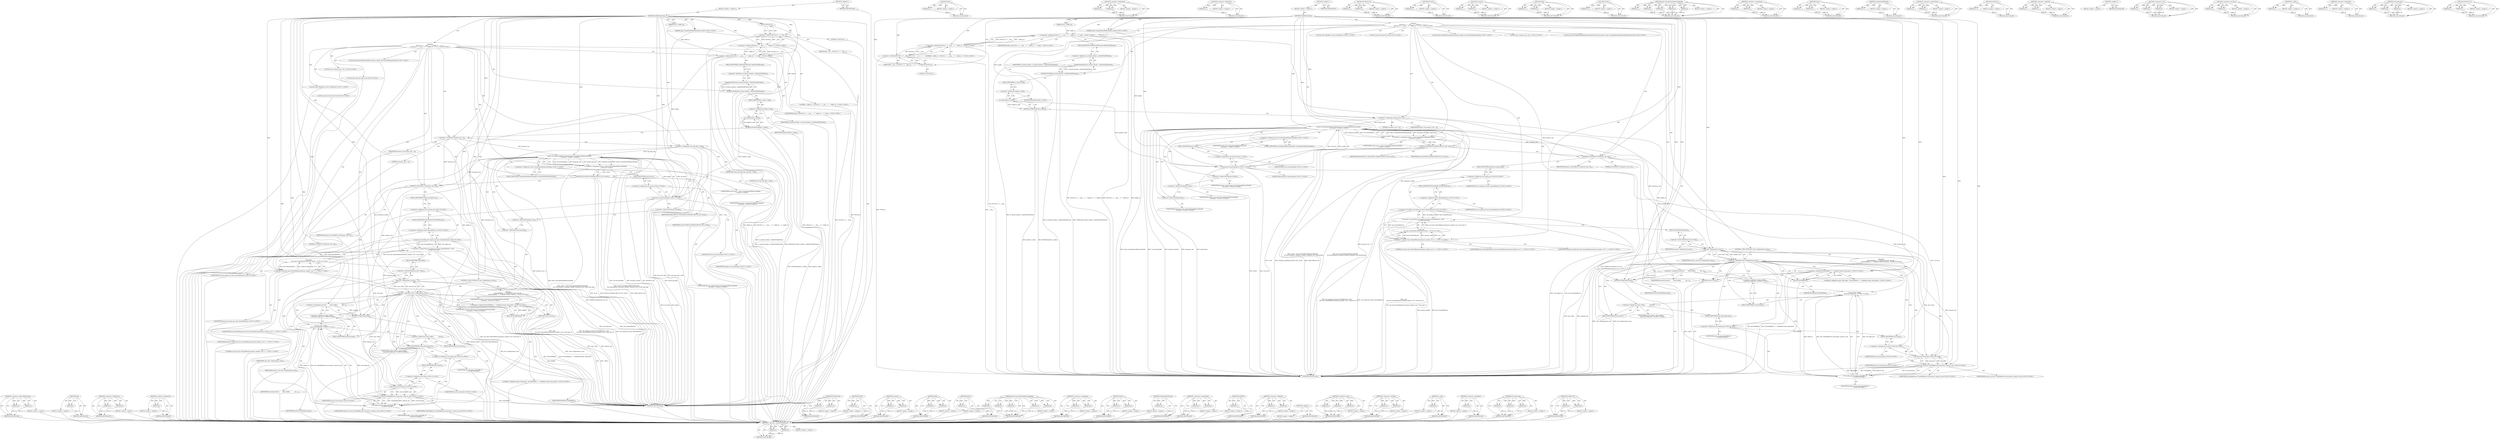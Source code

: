 digraph "DCHECK_GT" {
vulnerable_241 [label=<(METHOD,&lt;operator&gt;.indirectFieldAccess)>];
vulnerable_242 [label=<(PARAM,p1)>];
vulnerable_243 [label=<(PARAM,p2)>];
vulnerable_244 [label=<(BLOCK,&lt;empty&gt;,&lt;empty&gt;)>];
vulnerable_245 [label=<(METHOD_RETURN,ANY)>];
vulnerable_222 [label=<(METHOD,shm)>];
vulnerable_223 [label=<(PARAM,p1)>];
vulnerable_224 [label=<(BLOCK,&lt;empty&gt;,&lt;empty&gt;)>];
vulnerable_225 [label=<(METHOD_RETURN,ANY)>];
vulnerable_171 [label=<(METHOD,&lt;operator&gt;.fieldAccess)>];
vulnerable_172 [label=<(PARAM,p1)>];
vulnerable_173 [label=<(PARAM,p2)>];
vulnerable_174 [label=<(BLOCK,&lt;empty&gt;,&lt;empty&gt;)>];
vulnerable_175 [label=<(METHOD_RETURN,ANY)>];
vulnerable_198 [label=<(METHOD,&lt;operator&gt;.addressOf)>];
vulnerable_199 [label=<(PARAM,p1)>];
vulnerable_200 [label=<(BLOCK,&lt;empty&gt;,&lt;empty&gt;)>];
vulnerable_201 [label=<(METHOD_RETURN,ANY)>];
vulnerable_6 [label=<(METHOD,&lt;global&gt;)<SUB>1</SUB>>];
vulnerable_7 [label=<(BLOCK,&lt;empty&gt;,&lt;empty&gt;)<SUB>1</SUB>>];
vulnerable_8 [label=<(METHOD,OnBufferCreated)<SUB>1</SUB>>];
vulnerable_9 [label=<(PARAM,int32_t buffer_id)<SUB>1</SUB>>];
vulnerable_10 [label="<(PARAM,mojo::ScopedSharedBufferHandle handle)<SUB>2</SUB>>"];
vulnerable_11 [label="<(BLOCK,{
  DVLOG(1) &lt;&lt; __func__ &lt;&lt; &quot; buffer_id: &quot; &lt;&lt; b...,{
  DVLOG(1) &lt;&lt; __func__ &lt;&lt; &quot; buffer_id: &quot; &lt;&lt; b...)<SUB>2</SUB>>"];
vulnerable_12 [label="<(&lt;operator&gt;.shiftLeft,DVLOG(1) &lt;&lt; __func__ &lt;&lt; &quot; buffer_id: &quot; &lt;&lt; buffe...)<SUB>3</SUB>>"];
vulnerable_13 [label="<(&lt;operator&gt;.shiftLeft,DVLOG(1) &lt;&lt; __func__ &lt;&lt; &quot; buffer_id: &quot;)<SUB>3</SUB>>"];
vulnerable_14 [label=<(&lt;operator&gt;.shiftLeft,DVLOG(1) &lt;&lt; __func__)<SUB>3</SUB>>];
vulnerable_15 [label=<(DVLOG,DVLOG(1))<SUB>3</SUB>>];
vulnerable_16 [label=<(LITERAL,1,DVLOG(1))<SUB>3</SUB>>];
vulnerable_17 [label=<(IDENTIFIER,__func__,DVLOG(1) &lt;&lt; __func__)<SUB>3</SUB>>];
vulnerable_18 [label="<(LITERAL,&quot; buffer_id: &quot;,DVLOG(1) &lt;&lt; __func__ &lt;&lt; &quot; buffer_id: &quot;)<SUB>3</SUB>>"];
vulnerable_19 [label="<(IDENTIFIER,buffer_id,DVLOG(1) &lt;&lt; __func__ &lt;&lt; &quot; buffer_id: &quot; &lt;&lt; buffe...)<SUB>3</SUB>>"];
vulnerable_20 [label=<(DCHECK,DCHECK(io_thread_checker_.CalledOnValidThread()))<SUB>4</SUB>>];
vulnerable_21 [label=<(CalledOnValidThread,io_thread_checker_.CalledOnValidThread())<SUB>4</SUB>>];
vulnerable_22 [label=<(&lt;operator&gt;.fieldAccess,io_thread_checker_.CalledOnValidThread)<SUB>4</SUB>>];
vulnerable_23 [label=<(IDENTIFIER,io_thread_checker_,io_thread_checker_.CalledOnValidThread())<SUB>4</SUB>>];
vulnerable_24 [label=<(FIELD_IDENTIFIER,CalledOnValidThread,CalledOnValidThread)<SUB>4</SUB>>];
vulnerable_25 [label=<(DCHECK,DCHECK(handle.is_valid()))<SUB>5</SUB>>];
vulnerable_26 [label=<(is_valid,handle.is_valid())<SUB>5</SUB>>];
vulnerable_27 [label=<(&lt;operator&gt;.fieldAccess,handle.is_valid)<SUB>5</SUB>>];
vulnerable_28 [label=<(IDENTIFIER,handle,handle.is_valid())<SUB>5</SUB>>];
vulnerable_29 [label=<(FIELD_IDENTIFIER,is_valid,is_valid)<SUB>5</SUB>>];
vulnerable_30 [label="<(LOCAL,base.SharedMemoryHandle memory_handle: base.SharedMemoryHandle)<SUB>7</SUB>>"];
vulnerable_31 [label="<(LOCAL,size_t memory_size: size_t)<SUB>8</SUB>>"];
vulnerable_32 [label=<(&lt;operator&gt;.assignment,memory_size = 0)<SUB>8</SUB>>];
vulnerable_33 [label=<(IDENTIFIER,memory_size,memory_size = 0)<SUB>8</SUB>>];
vulnerable_34 [label=<(LITERAL,0,memory_size = 0)<SUB>8</SUB>>];
vulnerable_35 [label="<(LOCAL,bool read_only_flag: bool)<SUB>9</SUB>>"];
vulnerable_36 [label=<(&lt;operator&gt;.assignment,read_only_flag = false)<SUB>9</SUB>>];
vulnerable_37 [label=<(IDENTIFIER,read_only_flag,read_only_flag = false)<SUB>9</SUB>>];
vulnerable_38 [label=<(LITERAL,false,read_only_flag = false)<SUB>9</SUB>>];
vulnerable_39 [label="<(LOCAL,const MojoResult result: MojoResult)<SUB>11</SUB>>"];
vulnerable_40 [label="<(&lt;operator&gt;.assignment,result = mojo::UnwrapSharedMemoryHandle(
      ...)<SUB>11</SUB>>"];
vulnerable_41 [label="<(IDENTIFIER,result,result = mojo::UnwrapSharedMemoryHandle(
      ...)<SUB>11</SUB>>"];
vulnerable_42 [label="<(mojo.UnwrapSharedMemoryHandle,mojo::UnwrapSharedMemoryHandle(
      std::move...)<SUB>11</SUB>>"];
vulnerable_43 [label="<(&lt;operator&gt;.fieldAccess,mojo::UnwrapSharedMemoryHandle)<SUB>11</SUB>>"];
vulnerable_44 [label="<(IDENTIFIER,mojo,mojo::UnwrapSharedMemoryHandle(
      std::move...)<SUB>11</SUB>>"];
vulnerable_45 [label=<(FIELD_IDENTIFIER,UnwrapSharedMemoryHandle,UnwrapSharedMemoryHandle)<SUB>11</SUB>>];
vulnerable_46 [label="<(std.move,std::move(handle))<SUB>12</SUB>>"];
vulnerable_47 [label="<(&lt;operator&gt;.fieldAccess,std::move)<SUB>12</SUB>>"];
vulnerable_48 [label="<(IDENTIFIER,std,std::move(handle))<SUB>12</SUB>>"];
vulnerable_49 [label=<(FIELD_IDENTIFIER,move,move)<SUB>12</SUB>>];
vulnerable_50 [label="<(IDENTIFIER,handle,std::move(handle))<SUB>12</SUB>>"];
vulnerable_51 [label=<(&lt;operator&gt;.addressOf,&amp;memory_handle)<SUB>12</SUB>>];
vulnerable_52 [label="<(IDENTIFIER,memory_handle,mojo::UnwrapSharedMemoryHandle(
      std::move...)<SUB>12</SUB>>"];
vulnerable_53 [label=<(&lt;operator&gt;.addressOf,&amp;memory_size)<SUB>12</SUB>>];
vulnerable_54 [label="<(IDENTIFIER,memory_size,mojo::UnwrapSharedMemoryHandle(
      std::move...)<SUB>12</SUB>>"];
vulnerable_55 [label=<(&lt;operator&gt;.addressOf,&amp;read_only_flag)<SUB>12</SUB>>];
vulnerable_56 [label="<(IDENTIFIER,read_only_flag,mojo::UnwrapSharedMemoryHandle(
      std::move...)<SUB>12</SUB>>"];
vulnerable_57 [label=<(DCHECK_EQ,DCHECK_EQ(MOJO_RESULT_OK, result))<SUB>13</SUB>>];
vulnerable_58 [label=<(IDENTIFIER,MOJO_RESULT_OK,DCHECK_EQ(MOJO_RESULT_OK, result))<SUB>13</SUB>>];
vulnerable_59 [label=<(IDENTIFIER,result,DCHECK_EQ(MOJO_RESULT_OK, result))<SUB>13</SUB>>];
vulnerable_60 [label=<(DCHECK_GT,DCHECK_GT(memory_size, 0u))<SUB>14</SUB>>];
vulnerable_61 [label=<(IDENTIFIER,memory_size,DCHECK_GT(memory_size, 0u))<SUB>14</SUB>>];
vulnerable_62 [label=<(LITERAL,0u,DCHECK_GT(memory_size, 0u))<SUB>14</SUB>>];
vulnerable_63 [label="<(&lt;operator&gt;.greaterThan,std::unique_ptr&lt;base::SharedMemory&gt; shm(
      ...)<SUB>16</SUB>>"];
vulnerable_64 [label="<(&lt;operator&gt;.lessThan,std::unique_ptr&lt;base::SharedMemory)<SUB>16</SUB>>"];
vulnerable_65 [label="<(&lt;operator&gt;.fieldAccess,std::unique_ptr)<SUB>16</SUB>>"];
vulnerable_66 [label="<(IDENTIFIER,std,std::unique_ptr&lt;base::SharedMemory)<SUB>16</SUB>>"];
vulnerable_67 [label=<(FIELD_IDENTIFIER,unique_ptr,unique_ptr)<SUB>16</SUB>>];
vulnerable_68 [label="<(&lt;operator&gt;.fieldAccess,base::SharedMemory)<SUB>16</SUB>>"];
vulnerable_69 [label="<(IDENTIFIER,base,std::unique_ptr&lt;base::SharedMemory)<SUB>16</SUB>>"];
vulnerable_70 [label=<(FIELD_IDENTIFIER,SharedMemory,SharedMemory)<SUB>16</SUB>>];
vulnerable_71 [label="<(shm,shm(
       new base::SharedMemory(memory_handl...)<SUB>16</SUB>>"];
vulnerable_72 [label="<(&lt;operator&gt;.new,new base::SharedMemory(memory_handle, true /* r...)<SUB>17</SUB>>"];
vulnerable_73 [label="<(IDENTIFIER,base::SharedMemory,new base::SharedMemory(memory_handle, true /* r...)<SUB>17</SUB>>"];
vulnerable_74 [label="<(IDENTIFIER,memory_handle,new base::SharedMemory(memory_handle, true /* r...)<SUB>17</SUB>>"];
vulnerable_75 [label="<(LITERAL,true,new base::SharedMemory(memory_handle, true /* r...)<SUB>17</SUB>>"];
vulnerable_76 [label=<(CONTROL_STRUCTURE,IF,if (!shm-&gt;Map(memory_size)))<SUB>18</SUB>>];
vulnerable_77 [label=<(&lt;operator&gt;.logicalNot,!shm-&gt;Map(memory_size))<SUB>18</SUB>>];
vulnerable_78 [label=<(Map,shm-&gt;Map(memory_size))<SUB>18</SUB>>];
vulnerable_79 [label=<(&lt;operator&gt;.indirectFieldAccess,shm-&gt;Map)<SUB>18</SUB>>];
vulnerable_80 [label=<(IDENTIFIER,shm,shm-&gt;Map(memory_size))<SUB>18</SUB>>];
vulnerable_81 [label=<(FIELD_IDENTIFIER,Map,Map)<SUB>18</SUB>>];
vulnerable_82 [label=<(IDENTIFIER,memory_size,shm-&gt;Map(memory_size))<SUB>18</SUB>>];
vulnerable_83 [label="<(BLOCK,{
    DLOG(ERROR) &lt;&lt; &quot;OnBufferCreated: Map fail...,{
    DLOG(ERROR) &lt;&lt; &quot;OnBufferCreated: Map fail...)<SUB>18</SUB>>"];
vulnerable_84 [label="<(&lt;operator&gt;.shiftLeft,DLOG(ERROR) &lt;&lt; &quot;OnBufferCreated: Map failed.&quot;)<SUB>19</SUB>>"];
vulnerable_85 [label=<(DLOG,DLOG(ERROR))<SUB>19</SUB>>];
vulnerable_86 [label=<(IDENTIFIER,ERROR,DLOG(ERROR))<SUB>19</SUB>>];
vulnerable_87 [label="<(LITERAL,&quot;OnBufferCreated: Map failed.&quot;,DLOG(ERROR) &lt;&lt; &quot;OnBufferCreated: Map failed.&quot;)<SUB>19</SUB>>"];
vulnerable_88 [label=<(RETURN,return;,return;)<SUB>20</SUB>>];
vulnerable_89 [label="<(LOCAL,const bool inserted: bool)<SUB>22</SUB>>"];
vulnerable_90 [label=<(&lt;operator&gt;.assignment,inserted =
      client_buffers_
          .ins...)<SUB>22</SUB>>];
vulnerable_91 [label=<(IDENTIFIER,inserted,inserted =
      client_buffers_
          .ins...)<SUB>22</SUB>>];
vulnerable_92 [label="<(&lt;operator&gt;.fieldAccess,client_buffers_
          .insert(std::make_pai...)<SUB>23</SUB>>"];
vulnerable_93 [label="<(insert,client_buffers_
          .insert(std::make_pai...)<SUB>23</SUB>>"];
vulnerable_94 [label=<(&lt;operator&gt;.fieldAccess,client_buffers_
          .insert)<SUB>23</SUB>>];
vulnerable_95 [label="<(IDENTIFIER,client_buffers_,client_buffers_
          .insert(std::make_pai...)<SUB>23</SUB>>"];
vulnerable_96 [label=<(FIELD_IDENTIFIER,insert,insert)<SUB>23</SUB>>];
vulnerable_97 [label="<(std.make_pair,std::make_pair(buffer_id,
                     ...)<SUB>24</SUB>>"];
vulnerable_98 [label="<(&lt;operator&gt;.fieldAccess,std::make_pair)<SUB>24</SUB>>"];
vulnerable_99 [label="<(IDENTIFIER,std,std::make_pair(buffer_id,
                     ...)<SUB>24</SUB>>"];
vulnerable_100 [label=<(FIELD_IDENTIFIER,make_pair,make_pair)<SUB>24</SUB>>];
vulnerable_101 [label="<(IDENTIFIER,buffer_id,std::make_pair(buffer_id,
                     ...)<SUB>24</SUB>>"];
vulnerable_102 [label="<(&lt;operator&gt;.new,new ClientBuffer(std::move(shm), memory_size))<SUB>25</SUB>>"];
vulnerable_103 [label="<(IDENTIFIER,ClientBuffer,new ClientBuffer(std::move(shm), memory_size))<SUB>25</SUB>>"];
vulnerable_104 [label="<(std.move,std::move(shm))<SUB>25</SUB>>"];
vulnerable_105 [label="<(&lt;operator&gt;.fieldAccess,std::move)<SUB>25</SUB>>"];
vulnerable_106 [label="<(IDENTIFIER,std,std::move(shm))<SUB>25</SUB>>"];
vulnerable_107 [label=<(FIELD_IDENTIFIER,move,move)<SUB>25</SUB>>];
vulnerable_108 [label="<(IDENTIFIER,shm,std::move(shm))<SUB>25</SUB>>"];
vulnerable_109 [label="<(IDENTIFIER,memory_size,new ClientBuffer(std::move(shm), memory_size))<SUB>25</SUB>>"];
vulnerable_110 [label=<(FIELD_IDENTIFIER,second,second)<SUB>23</SUB>>];
vulnerable_111 [label=<(DCHECK,DCHECK(inserted))<SUB>27</SUB>>];
vulnerable_112 [label=<(IDENTIFIER,inserted,DCHECK(inserted))<SUB>27</SUB>>];
vulnerable_113 [label=<(METHOD_RETURN,void)<SUB>1</SUB>>];
vulnerable_115 [label=<(METHOD_RETURN,ANY)<SUB>1</SUB>>];
vulnerable_202 [label=<(METHOD,DCHECK_EQ)>];
vulnerable_203 [label=<(PARAM,p1)>];
vulnerable_204 [label=<(PARAM,p2)>];
vulnerable_205 [label=<(BLOCK,&lt;empty&gt;,&lt;empty&gt;)>];
vulnerable_206 [label=<(METHOD_RETURN,ANY)>];
vulnerable_159 [label=<(METHOD,DVLOG)>];
vulnerable_160 [label=<(PARAM,p1)>];
vulnerable_161 [label=<(BLOCK,&lt;empty&gt;,&lt;empty&gt;)>];
vulnerable_162 [label=<(METHOD_RETURN,ANY)>];
vulnerable_193 [label=<(METHOD,std.move)>];
vulnerable_194 [label=<(PARAM,p1)>];
vulnerable_195 [label=<(PARAM,p2)>];
vulnerable_196 [label=<(BLOCK,&lt;empty&gt;,&lt;empty&gt;)>];
vulnerable_197 [label=<(METHOD_RETURN,ANY)>];
vulnerable_236 [label=<(METHOD,Map)>];
vulnerable_237 [label=<(PARAM,p1)>];
vulnerable_238 [label=<(PARAM,p2)>];
vulnerable_239 [label=<(BLOCK,&lt;empty&gt;,&lt;empty&gt;)>];
vulnerable_240 [label=<(METHOD_RETURN,ANY)>];
vulnerable_246 [label=<(METHOD,DLOG)>];
vulnerable_247 [label=<(PARAM,p1)>];
vulnerable_248 [label=<(BLOCK,&lt;empty&gt;,&lt;empty&gt;)>];
vulnerable_249 [label=<(METHOD_RETURN,ANY)>];
vulnerable_185 [label=<(METHOD,mojo.UnwrapSharedMemoryHandle)>];
vulnerable_186 [label=<(PARAM,p1)>];
vulnerable_187 [label=<(PARAM,p2)>];
vulnerable_188 [label=<(PARAM,p3)>];
vulnerable_189 [label=<(PARAM,p4)>];
vulnerable_190 [label=<(PARAM,p5)>];
vulnerable_191 [label=<(BLOCK,&lt;empty&gt;,&lt;empty&gt;)>];
vulnerable_192 [label=<(METHOD_RETURN,ANY)>];
vulnerable_180 [label=<(METHOD,&lt;operator&gt;.assignment)>];
vulnerable_181 [label=<(PARAM,p1)>];
vulnerable_182 [label=<(PARAM,p2)>];
vulnerable_183 [label=<(BLOCK,&lt;empty&gt;,&lt;empty&gt;)>];
vulnerable_184 [label=<(METHOD_RETURN,ANY)>];
vulnerable_250 [label=<(METHOD,insert)>];
vulnerable_251 [label=<(PARAM,p1)>];
vulnerable_252 [label=<(PARAM,p2)>];
vulnerable_253 [label=<(BLOCK,&lt;empty&gt;,&lt;empty&gt;)>];
vulnerable_254 [label=<(METHOD_RETURN,ANY)>];
vulnerable_167 [label=<(METHOD,CalledOnValidThread)>];
vulnerable_168 [label=<(PARAM,p1)>];
vulnerable_169 [label=<(BLOCK,&lt;empty&gt;,&lt;empty&gt;)>];
vulnerable_170 [label=<(METHOD_RETURN,ANY)>];
vulnerable_212 [label=<(METHOD,&lt;operator&gt;.greaterThan)>];
vulnerable_213 [label=<(PARAM,p1)>];
vulnerable_214 [label=<(PARAM,p2)>];
vulnerable_215 [label=<(BLOCK,&lt;empty&gt;,&lt;empty&gt;)>];
vulnerable_216 [label=<(METHOD_RETURN,ANY)>];
vulnerable_163 [label=<(METHOD,DCHECK)>];
vulnerable_164 [label=<(PARAM,p1)>];
vulnerable_165 [label=<(BLOCK,&lt;empty&gt;,&lt;empty&gt;)>];
vulnerable_166 [label=<(METHOD_RETURN,ANY)>];
vulnerable_154 [label=<(METHOD,&lt;operator&gt;.shiftLeft)>];
vulnerable_155 [label=<(PARAM,p1)>];
vulnerable_156 [label=<(PARAM,p2)>];
vulnerable_157 [label=<(BLOCK,&lt;empty&gt;,&lt;empty&gt;)>];
vulnerable_158 [label=<(METHOD_RETURN,ANY)>];
vulnerable_148 [label=<(METHOD,&lt;global&gt;)<SUB>1</SUB>>];
vulnerable_149 [label=<(BLOCK,&lt;empty&gt;,&lt;empty&gt;)>];
vulnerable_150 [label=<(METHOD_RETURN,ANY)>];
vulnerable_226 [label=<(METHOD,&lt;operator&gt;.new)>];
vulnerable_227 [label=<(PARAM,p1)>];
vulnerable_228 [label=<(PARAM,p2)>];
vulnerable_229 [label=<(PARAM,p3)>];
vulnerable_230 [label=<(BLOCK,&lt;empty&gt;,&lt;empty&gt;)>];
vulnerable_231 [label=<(METHOD_RETURN,ANY)>];
vulnerable_217 [label=<(METHOD,&lt;operator&gt;.lessThan)>];
vulnerable_218 [label=<(PARAM,p1)>];
vulnerable_219 [label=<(PARAM,p2)>];
vulnerable_220 [label=<(BLOCK,&lt;empty&gt;,&lt;empty&gt;)>];
vulnerable_221 [label=<(METHOD_RETURN,ANY)>];
vulnerable_176 [label=<(METHOD,is_valid)>];
vulnerable_177 [label=<(PARAM,p1)>];
vulnerable_178 [label=<(BLOCK,&lt;empty&gt;,&lt;empty&gt;)>];
vulnerable_179 [label=<(METHOD_RETURN,ANY)>];
vulnerable_232 [label=<(METHOD,&lt;operator&gt;.logicalNot)>];
vulnerable_233 [label=<(PARAM,p1)>];
vulnerable_234 [label=<(BLOCK,&lt;empty&gt;,&lt;empty&gt;)>];
vulnerable_235 [label=<(METHOD_RETURN,ANY)>];
vulnerable_255 [label=<(METHOD,std.make_pair)>];
vulnerable_256 [label=<(PARAM,p1)>];
vulnerable_257 [label=<(PARAM,p2)>];
vulnerable_258 [label=<(PARAM,p3)>];
vulnerable_259 [label=<(BLOCK,&lt;empty&gt;,&lt;empty&gt;)>];
vulnerable_260 [label=<(METHOD_RETURN,ANY)>];
vulnerable_207 [label=<(METHOD,DCHECK_GT)>];
vulnerable_208 [label=<(PARAM,p1)>];
vulnerable_209 [label=<(PARAM,p2)>];
vulnerable_210 [label=<(BLOCK,&lt;empty&gt;,&lt;empty&gt;)>];
vulnerable_211 [label=<(METHOD_RETURN,ANY)>];
fixed_240 [label=<(METHOD,&lt;operator&gt;.indirectFieldAccess)>];
fixed_241 [label=<(PARAM,p1)>];
fixed_242 [label=<(PARAM,p2)>];
fixed_243 [label=<(BLOCK,&lt;empty&gt;,&lt;empty&gt;)>];
fixed_244 [label=<(METHOD_RETURN,ANY)>];
fixed_221 [label=<(METHOD,shm)>];
fixed_222 [label=<(PARAM,p1)>];
fixed_223 [label=<(BLOCK,&lt;empty&gt;,&lt;empty&gt;)>];
fixed_224 [label=<(METHOD_RETURN,ANY)>];
fixed_170 [label=<(METHOD,&lt;operator&gt;.fieldAccess)>];
fixed_171 [label=<(PARAM,p1)>];
fixed_172 [label=<(PARAM,p2)>];
fixed_173 [label=<(BLOCK,&lt;empty&gt;,&lt;empty&gt;)>];
fixed_174 [label=<(METHOD_RETURN,ANY)>];
fixed_197 [label=<(METHOD,&lt;operator&gt;.addressOf)>];
fixed_198 [label=<(PARAM,p1)>];
fixed_199 [label=<(BLOCK,&lt;empty&gt;,&lt;empty&gt;)>];
fixed_200 [label=<(METHOD_RETURN,ANY)>];
fixed_6 [label=<(METHOD,&lt;global&gt;)<SUB>1</SUB>>];
fixed_7 [label=<(BLOCK,&lt;empty&gt;,&lt;empty&gt;)<SUB>1</SUB>>];
fixed_8 [label=<(METHOD,OnBufferCreated)<SUB>1</SUB>>];
fixed_9 [label=<(PARAM,int32_t buffer_id)<SUB>1</SUB>>];
fixed_10 [label="<(PARAM,mojo::ScopedSharedBufferHandle handle)<SUB>2</SUB>>"];
fixed_11 [label="<(BLOCK,{
  DVLOG(1) &lt;&lt; __func__ &lt;&lt; &quot; buffer_id: &quot; &lt;&lt; b...,{
  DVLOG(1) &lt;&lt; __func__ &lt;&lt; &quot; buffer_id: &quot; &lt;&lt; b...)<SUB>2</SUB>>"];
fixed_12 [label="<(&lt;operator&gt;.shiftLeft,DVLOG(1) &lt;&lt; __func__ &lt;&lt; &quot; buffer_id: &quot; &lt;&lt; buffe...)<SUB>3</SUB>>"];
fixed_13 [label="<(&lt;operator&gt;.shiftLeft,DVLOG(1) &lt;&lt; __func__ &lt;&lt; &quot; buffer_id: &quot;)<SUB>3</SUB>>"];
fixed_14 [label=<(&lt;operator&gt;.shiftLeft,DVLOG(1) &lt;&lt; __func__)<SUB>3</SUB>>];
fixed_15 [label=<(DVLOG,DVLOG(1))<SUB>3</SUB>>];
fixed_16 [label=<(LITERAL,1,DVLOG(1))<SUB>3</SUB>>];
fixed_17 [label=<(IDENTIFIER,__func__,DVLOG(1) &lt;&lt; __func__)<SUB>3</SUB>>];
fixed_18 [label="<(LITERAL,&quot; buffer_id: &quot;,DVLOG(1) &lt;&lt; __func__ &lt;&lt; &quot; buffer_id: &quot;)<SUB>3</SUB>>"];
fixed_19 [label="<(IDENTIFIER,buffer_id,DVLOG(1) &lt;&lt; __func__ &lt;&lt; &quot; buffer_id: &quot; &lt;&lt; buffe...)<SUB>3</SUB>>"];
fixed_20 [label=<(DCHECK,DCHECK(io_thread_checker_.CalledOnValidThread()))<SUB>4</SUB>>];
fixed_21 [label=<(CalledOnValidThread,io_thread_checker_.CalledOnValidThread())<SUB>4</SUB>>];
fixed_22 [label=<(&lt;operator&gt;.fieldAccess,io_thread_checker_.CalledOnValidThread)<SUB>4</SUB>>];
fixed_23 [label=<(IDENTIFIER,io_thread_checker_,io_thread_checker_.CalledOnValidThread())<SUB>4</SUB>>];
fixed_24 [label=<(FIELD_IDENTIFIER,CalledOnValidThread,CalledOnValidThread)<SUB>4</SUB>>];
fixed_25 [label=<(DCHECK,DCHECK(handle.is_valid()))<SUB>5</SUB>>];
fixed_26 [label=<(is_valid,handle.is_valid())<SUB>5</SUB>>];
fixed_27 [label=<(&lt;operator&gt;.fieldAccess,handle.is_valid)<SUB>5</SUB>>];
fixed_28 [label=<(IDENTIFIER,handle,handle.is_valid())<SUB>5</SUB>>];
fixed_29 [label=<(FIELD_IDENTIFIER,is_valid,is_valid)<SUB>5</SUB>>];
fixed_30 [label="<(LOCAL,base.SharedMemoryHandle memory_handle: base.SharedMemoryHandle)<SUB>7</SUB>>"];
fixed_31 [label="<(LOCAL,size_t memory_size: size_t)<SUB>8</SUB>>"];
fixed_32 [label=<(&lt;operator&gt;.assignment,memory_size = 0)<SUB>8</SUB>>];
fixed_33 [label=<(IDENTIFIER,memory_size,memory_size = 0)<SUB>8</SUB>>];
fixed_34 [label=<(LITERAL,0,memory_size = 0)<SUB>8</SUB>>];
fixed_35 [label="<(LOCAL,mojo.UnwrappedSharedMemoryHandleProtection protection: mojo.UnwrappedSharedMemoryHandleProtection)<SUB>9</SUB>>"];
fixed_36 [label="<(LOCAL,const MojoResult result: MojoResult)<SUB>11</SUB>>"];
fixed_37 [label="<(&lt;operator&gt;.assignment,result = mojo::UnwrapSharedMemoryHandle(
      ...)<SUB>11</SUB>>"];
fixed_38 [label="<(IDENTIFIER,result,result = mojo::UnwrapSharedMemoryHandle(
      ...)<SUB>11</SUB>>"];
fixed_39 [label="<(mojo.UnwrapSharedMemoryHandle,mojo::UnwrapSharedMemoryHandle(
      std::move...)<SUB>11</SUB>>"];
fixed_40 [label="<(&lt;operator&gt;.fieldAccess,mojo::UnwrapSharedMemoryHandle)<SUB>11</SUB>>"];
fixed_41 [label="<(IDENTIFIER,mojo,mojo::UnwrapSharedMemoryHandle(
      std::move...)<SUB>11</SUB>>"];
fixed_42 [label=<(FIELD_IDENTIFIER,UnwrapSharedMemoryHandle,UnwrapSharedMemoryHandle)<SUB>11</SUB>>];
fixed_43 [label="<(std.move,std::move(handle))<SUB>12</SUB>>"];
fixed_44 [label="<(&lt;operator&gt;.fieldAccess,std::move)<SUB>12</SUB>>"];
fixed_45 [label="<(IDENTIFIER,std,std::move(handle))<SUB>12</SUB>>"];
fixed_46 [label=<(FIELD_IDENTIFIER,move,move)<SUB>12</SUB>>];
fixed_47 [label="<(IDENTIFIER,handle,std::move(handle))<SUB>12</SUB>>"];
fixed_48 [label=<(&lt;operator&gt;.addressOf,&amp;memory_handle)<SUB>12</SUB>>];
fixed_49 [label="<(IDENTIFIER,memory_handle,mojo::UnwrapSharedMemoryHandle(
      std::move...)<SUB>12</SUB>>"];
fixed_50 [label=<(&lt;operator&gt;.addressOf,&amp;memory_size)<SUB>12</SUB>>];
fixed_51 [label="<(IDENTIFIER,memory_size,mojo::UnwrapSharedMemoryHandle(
      std::move...)<SUB>12</SUB>>"];
fixed_52 [label=<(&lt;operator&gt;.addressOf,&amp;protection)<SUB>12</SUB>>];
fixed_53 [label="<(IDENTIFIER,protection,mojo::UnwrapSharedMemoryHandle(
      std::move...)<SUB>12</SUB>>"];
fixed_54 [label=<(DCHECK_EQ,DCHECK_EQ(MOJO_RESULT_OK, result))<SUB>13</SUB>>];
fixed_55 [label=<(IDENTIFIER,MOJO_RESULT_OK,DCHECK_EQ(MOJO_RESULT_OK, result))<SUB>13</SUB>>];
fixed_56 [label=<(IDENTIFIER,result,DCHECK_EQ(MOJO_RESULT_OK, result))<SUB>13</SUB>>];
fixed_57 [label=<(DCHECK_GT,DCHECK_GT(memory_size, 0u))<SUB>14</SUB>>];
fixed_58 [label=<(IDENTIFIER,memory_size,DCHECK_GT(memory_size, 0u))<SUB>14</SUB>>];
fixed_59 [label=<(LITERAL,0u,DCHECK_GT(memory_size, 0u))<SUB>14</SUB>>];
fixed_60 [label="<(&lt;operator&gt;.greaterThan,std::unique_ptr&lt;base::SharedMemory&gt; shm(
      ...)<SUB>20</SUB>>"];
fixed_61 [label="<(&lt;operator&gt;.lessThan,std::unique_ptr&lt;base::SharedMemory)<SUB>20</SUB>>"];
fixed_62 [label="<(&lt;operator&gt;.fieldAccess,std::unique_ptr)<SUB>20</SUB>>"];
fixed_63 [label="<(IDENTIFIER,std,std::unique_ptr&lt;base::SharedMemory)<SUB>20</SUB>>"];
fixed_64 [label=<(FIELD_IDENTIFIER,unique_ptr,unique_ptr)<SUB>20</SUB>>];
fixed_65 [label="<(&lt;operator&gt;.fieldAccess,base::SharedMemory)<SUB>20</SUB>>"];
fixed_66 [label="<(IDENTIFIER,base,std::unique_ptr&lt;base::SharedMemory)<SUB>20</SUB>>"];
fixed_67 [label=<(FIELD_IDENTIFIER,SharedMemory,SharedMemory)<SUB>20</SUB>>];
fixed_68 [label="<(shm,shm(
       new base::SharedMemory(memory_handl...)<SUB>20</SUB>>"];
fixed_69 [label="<(&lt;operator&gt;.new,new base::SharedMemory(memory_handle, true /* r...)<SUB>21</SUB>>"];
fixed_70 [label="<(IDENTIFIER,base::SharedMemory,new base::SharedMemory(memory_handle, true /* r...)<SUB>21</SUB>>"];
fixed_71 [label="<(IDENTIFIER,memory_handle,new base::SharedMemory(memory_handle, true /* r...)<SUB>21</SUB>>"];
fixed_72 [label="<(LITERAL,true,new base::SharedMemory(memory_handle, true /* r...)<SUB>21</SUB>>"];
fixed_73 [label=<(CONTROL_STRUCTURE,IF,if (!shm-&gt;Map(memory_size)))<SUB>22</SUB>>];
fixed_74 [label=<(&lt;operator&gt;.logicalNot,!shm-&gt;Map(memory_size))<SUB>22</SUB>>];
fixed_75 [label=<(Map,shm-&gt;Map(memory_size))<SUB>22</SUB>>];
fixed_76 [label=<(&lt;operator&gt;.indirectFieldAccess,shm-&gt;Map)<SUB>22</SUB>>];
fixed_77 [label=<(IDENTIFIER,shm,shm-&gt;Map(memory_size))<SUB>22</SUB>>];
fixed_78 [label=<(FIELD_IDENTIFIER,Map,Map)<SUB>22</SUB>>];
fixed_79 [label=<(IDENTIFIER,memory_size,shm-&gt;Map(memory_size))<SUB>22</SUB>>];
fixed_80 [label="<(BLOCK,{
    DLOG(ERROR) &lt;&lt; &quot;OnBufferCreated: Map fail...,{
    DLOG(ERROR) &lt;&lt; &quot;OnBufferCreated: Map fail...)<SUB>22</SUB>>"];
fixed_81 [label="<(&lt;operator&gt;.shiftLeft,DLOG(ERROR) &lt;&lt; &quot;OnBufferCreated: Map failed.&quot;)<SUB>23</SUB>>"];
fixed_82 [label=<(DLOG,DLOG(ERROR))<SUB>23</SUB>>];
fixed_83 [label=<(IDENTIFIER,ERROR,DLOG(ERROR))<SUB>23</SUB>>];
fixed_84 [label="<(LITERAL,&quot;OnBufferCreated: Map failed.&quot;,DLOG(ERROR) &lt;&lt; &quot;OnBufferCreated: Map failed.&quot;)<SUB>23</SUB>>"];
fixed_85 [label=<(RETURN,return;,return;)<SUB>24</SUB>>];
fixed_86 [label="<(LOCAL,const bool inserted: bool)<SUB>26</SUB>>"];
fixed_87 [label=<(&lt;operator&gt;.assignment,inserted =
      client_buffers_
          .ins...)<SUB>26</SUB>>];
fixed_88 [label=<(IDENTIFIER,inserted,inserted =
      client_buffers_
          .ins...)<SUB>26</SUB>>];
fixed_89 [label="<(&lt;operator&gt;.fieldAccess,client_buffers_
          .insert(std::make_pai...)<SUB>27</SUB>>"];
fixed_90 [label="<(insert,client_buffers_
          .insert(std::make_pai...)<SUB>27</SUB>>"];
fixed_91 [label=<(&lt;operator&gt;.fieldAccess,client_buffers_
          .insert)<SUB>27</SUB>>];
fixed_92 [label="<(IDENTIFIER,client_buffers_,client_buffers_
          .insert(std::make_pai...)<SUB>27</SUB>>"];
fixed_93 [label=<(FIELD_IDENTIFIER,insert,insert)<SUB>27</SUB>>];
fixed_94 [label="<(std.make_pair,std::make_pair(buffer_id,
                     ...)<SUB>28</SUB>>"];
fixed_95 [label="<(&lt;operator&gt;.fieldAccess,std::make_pair)<SUB>28</SUB>>"];
fixed_96 [label="<(IDENTIFIER,std,std::make_pair(buffer_id,
                     ...)<SUB>28</SUB>>"];
fixed_97 [label=<(FIELD_IDENTIFIER,make_pair,make_pair)<SUB>28</SUB>>];
fixed_98 [label="<(IDENTIFIER,buffer_id,std::make_pair(buffer_id,
                     ...)<SUB>28</SUB>>"];
fixed_99 [label="<(&lt;operator&gt;.new,new ClientBuffer(std::move(shm), memory_size))<SUB>29</SUB>>"];
fixed_100 [label="<(IDENTIFIER,ClientBuffer,new ClientBuffer(std::move(shm), memory_size))<SUB>29</SUB>>"];
fixed_101 [label="<(std.move,std::move(shm))<SUB>29</SUB>>"];
fixed_102 [label="<(&lt;operator&gt;.fieldAccess,std::move)<SUB>29</SUB>>"];
fixed_103 [label="<(IDENTIFIER,std,std::move(shm))<SUB>29</SUB>>"];
fixed_104 [label=<(FIELD_IDENTIFIER,move,move)<SUB>29</SUB>>];
fixed_105 [label="<(IDENTIFIER,shm,std::move(shm))<SUB>29</SUB>>"];
fixed_106 [label="<(IDENTIFIER,memory_size,new ClientBuffer(std::move(shm), memory_size))<SUB>29</SUB>>"];
fixed_107 [label=<(FIELD_IDENTIFIER,second,second)<SUB>27</SUB>>];
fixed_108 [label=<(DCHECK,DCHECK(inserted))<SUB>31</SUB>>];
fixed_109 [label=<(IDENTIFIER,inserted,DCHECK(inserted))<SUB>31</SUB>>];
fixed_110 [label=<(METHOD_RETURN,void)<SUB>1</SUB>>];
fixed_112 [label=<(METHOD_RETURN,ANY)<SUB>1</SUB>>];
fixed_201 [label=<(METHOD,DCHECK_EQ)>];
fixed_202 [label=<(PARAM,p1)>];
fixed_203 [label=<(PARAM,p2)>];
fixed_204 [label=<(BLOCK,&lt;empty&gt;,&lt;empty&gt;)>];
fixed_205 [label=<(METHOD_RETURN,ANY)>];
fixed_158 [label=<(METHOD,DVLOG)>];
fixed_159 [label=<(PARAM,p1)>];
fixed_160 [label=<(BLOCK,&lt;empty&gt;,&lt;empty&gt;)>];
fixed_161 [label=<(METHOD_RETURN,ANY)>];
fixed_192 [label=<(METHOD,std.move)>];
fixed_193 [label=<(PARAM,p1)>];
fixed_194 [label=<(PARAM,p2)>];
fixed_195 [label=<(BLOCK,&lt;empty&gt;,&lt;empty&gt;)>];
fixed_196 [label=<(METHOD_RETURN,ANY)>];
fixed_235 [label=<(METHOD,Map)>];
fixed_236 [label=<(PARAM,p1)>];
fixed_237 [label=<(PARAM,p2)>];
fixed_238 [label=<(BLOCK,&lt;empty&gt;,&lt;empty&gt;)>];
fixed_239 [label=<(METHOD_RETURN,ANY)>];
fixed_245 [label=<(METHOD,DLOG)>];
fixed_246 [label=<(PARAM,p1)>];
fixed_247 [label=<(BLOCK,&lt;empty&gt;,&lt;empty&gt;)>];
fixed_248 [label=<(METHOD_RETURN,ANY)>];
fixed_184 [label=<(METHOD,mojo.UnwrapSharedMemoryHandle)>];
fixed_185 [label=<(PARAM,p1)>];
fixed_186 [label=<(PARAM,p2)>];
fixed_187 [label=<(PARAM,p3)>];
fixed_188 [label=<(PARAM,p4)>];
fixed_189 [label=<(PARAM,p5)>];
fixed_190 [label=<(BLOCK,&lt;empty&gt;,&lt;empty&gt;)>];
fixed_191 [label=<(METHOD_RETURN,ANY)>];
fixed_179 [label=<(METHOD,&lt;operator&gt;.assignment)>];
fixed_180 [label=<(PARAM,p1)>];
fixed_181 [label=<(PARAM,p2)>];
fixed_182 [label=<(BLOCK,&lt;empty&gt;,&lt;empty&gt;)>];
fixed_183 [label=<(METHOD_RETURN,ANY)>];
fixed_249 [label=<(METHOD,insert)>];
fixed_250 [label=<(PARAM,p1)>];
fixed_251 [label=<(PARAM,p2)>];
fixed_252 [label=<(BLOCK,&lt;empty&gt;,&lt;empty&gt;)>];
fixed_253 [label=<(METHOD_RETURN,ANY)>];
fixed_166 [label=<(METHOD,CalledOnValidThread)>];
fixed_167 [label=<(PARAM,p1)>];
fixed_168 [label=<(BLOCK,&lt;empty&gt;,&lt;empty&gt;)>];
fixed_169 [label=<(METHOD_RETURN,ANY)>];
fixed_211 [label=<(METHOD,&lt;operator&gt;.greaterThan)>];
fixed_212 [label=<(PARAM,p1)>];
fixed_213 [label=<(PARAM,p2)>];
fixed_214 [label=<(BLOCK,&lt;empty&gt;,&lt;empty&gt;)>];
fixed_215 [label=<(METHOD_RETURN,ANY)>];
fixed_162 [label=<(METHOD,DCHECK)>];
fixed_163 [label=<(PARAM,p1)>];
fixed_164 [label=<(BLOCK,&lt;empty&gt;,&lt;empty&gt;)>];
fixed_165 [label=<(METHOD_RETURN,ANY)>];
fixed_153 [label=<(METHOD,&lt;operator&gt;.shiftLeft)>];
fixed_154 [label=<(PARAM,p1)>];
fixed_155 [label=<(PARAM,p2)>];
fixed_156 [label=<(BLOCK,&lt;empty&gt;,&lt;empty&gt;)>];
fixed_157 [label=<(METHOD_RETURN,ANY)>];
fixed_147 [label=<(METHOD,&lt;global&gt;)<SUB>1</SUB>>];
fixed_148 [label=<(BLOCK,&lt;empty&gt;,&lt;empty&gt;)>];
fixed_149 [label=<(METHOD_RETURN,ANY)>];
fixed_225 [label=<(METHOD,&lt;operator&gt;.new)>];
fixed_226 [label=<(PARAM,p1)>];
fixed_227 [label=<(PARAM,p2)>];
fixed_228 [label=<(PARAM,p3)>];
fixed_229 [label=<(BLOCK,&lt;empty&gt;,&lt;empty&gt;)>];
fixed_230 [label=<(METHOD_RETURN,ANY)>];
fixed_216 [label=<(METHOD,&lt;operator&gt;.lessThan)>];
fixed_217 [label=<(PARAM,p1)>];
fixed_218 [label=<(PARAM,p2)>];
fixed_219 [label=<(BLOCK,&lt;empty&gt;,&lt;empty&gt;)>];
fixed_220 [label=<(METHOD_RETURN,ANY)>];
fixed_175 [label=<(METHOD,is_valid)>];
fixed_176 [label=<(PARAM,p1)>];
fixed_177 [label=<(BLOCK,&lt;empty&gt;,&lt;empty&gt;)>];
fixed_178 [label=<(METHOD_RETURN,ANY)>];
fixed_231 [label=<(METHOD,&lt;operator&gt;.logicalNot)>];
fixed_232 [label=<(PARAM,p1)>];
fixed_233 [label=<(BLOCK,&lt;empty&gt;,&lt;empty&gt;)>];
fixed_234 [label=<(METHOD_RETURN,ANY)>];
fixed_254 [label=<(METHOD,std.make_pair)>];
fixed_255 [label=<(PARAM,p1)>];
fixed_256 [label=<(PARAM,p2)>];
fixed_257 [label=<(PARAM,p3)>];
fixed_258 [label=<(BLOCK,&lt;empty&gt;,&lt;empty&gt;)>];
fixed_259 [label=<(METHOD_RETURN,ANY)>];
fixed_206 [label=<(METHOD,DCHECK_GT)>];
fixed_207 [label=<(PARAM,p1)>];
fixed_208 [label=<(PARAM,p2)>];
fixed_209 [label=<(BLOCK,&lt;empty&gt;,&lt;empty&gt;)>];
fixed_210 [label=<(METHOD_RETURN,ANY)>];
vulnerable_241 -> vulnerable_242  [key=0, label="AST: "];
vulnerable_241 -> vulnerable_242  [key=1, label="DDG: "];
vulnerable_241 -> vulnerable_244  [key=0, label="AST: "];
vulnerable_241 -> vulnerable_243  [key=0, label="AST: "];
vulnerable_241 -> vulnerable_243  [key=1, label="DDG: "];
vulnerable_241 -> vulnerable_245  [key=0, label="AST: "];
vulnerable_241 -> vulnerable_245  [key=1, label="CFG: "];
vulnerable_242 -> vulnerable_245  [key=0, label="DDG: p1"];
vulnerable_243 -> vulnerable_245  [key=0, label="DDG: p2"];
vulnerable_244 -> fixed_240  [key=0];
vulnerable_245 -> fixed_240  [key=0];
vulnerable_222 -> vulnerable_223  [key=0, label="AST: "];
vulnerable_222 -> vulnerable_223  [key=1, label="DDG: "];
vulnerable_222 -> vulnerable_224  [key=0, label="AST: "];
vulnerable_222 -> vulnerable_225  [key=0, label="AST: "];
vulnerable_222 -> vulnerable_225  [key=1, label="CFG: "];
vulnerable_223 -> vulnerable_225  [key=0, label="DDG: p1"];
vulnerable_224 -> fixed_240  [key=0];
vulnerable_225 -> fixed_240  [key=0];
vulnerable_171 -> vulnerable_172  [key=0, label="AST: "];
vulnerable_171 -> vulnerable_172  [key=1, label="DDG: "];
vulnerable_171 -> vulnerable_174  [key=0, label="AST: "];
vulnerable_171 -> vulnerable_173  [key=0, label="AST: "];
vulnerable_171 -> vulnerable_173  [key=1, label="DDG: "];
vulnerable_171 -> vulnerable_175  [key=0, label="AST: "];
vulnerable_171 -> vulnerable_175  [key=1, label="CFG: "];
vulnerable_172 -> vulnerable_175  [key=0, label="DDG: p1"];
vulnerable_173 -> vulnerable_175  [key=0, label="DDG: p2"];
vulnerable_174 -> fixed_240  [key=0];
vulnerable_175 -> fixed_240  [key=0];
vulnerable_198 -> vulnerable_199  [key=0, label="AST: "];
vulnerable_198 -> vulnerable_199  [key=1, label="DDG: "];
vulnerable_198 -> vulnerable_200  [key=0, label="AST: "];
vulnerable_198 -> vulnerable_201  [key=0, label="AST: "];
vulnerable_198 -> vulnerable_201  [key=1, label="CFG: "];
vulnerable_199 -> vulnerable_201  [key=0, label="DDG: p1"];
vulnerable_200 -> fixed_240  [key=0];
vulnerable_201 -> fixed_240  [key=0];
vulnerable_6 -> vulnerable_7  [key=0, label="AST: "];
vulnerable_6 -> vulnerable_115  [key=0, label="AST: "];
vulnerable_6 -> vulnerable_115  [key=1, label="CFG: "];
vulnerable_7 -> vulnerable_8  [key=0, label="AST: "];
vulnerable_8 -> vulnerable_9  [key=0, label="AST: "];
vulnerable_8 -> vulnerable_9  [key=1, label="DDG: "];
vulnerable_8 -> vulnerable_10  [key=0, label="AST: "];
vulnerable_8 -> vulnerable_10  [key=1, label="DDG: "];
vulnerable_8 -> vulnerable_11  [key=0, label="AST: "];
vulnerable_8 -> vulnerable_113  [key=0, label="AST: "];
vulnerable_8 -> vulnerable_15  [key=0, label="CFG: "];
vulnerable_8 -> vulnerable_15  [key=1, label="DDG: "];
vulnerable_8 -> vulnerable_32  [key=0, label="DDG: "];
vulnerable_8 -> vulnerable_36  [key=0, label="DDG: "];
vulnerable_8 -> vulnerable_12  [key=0, label="DDG: "];
vulnerable_8 -> vulnerable_57  [key=0, label="DDG: "];
vulnerable_8 -> vulnerable_60  [key=0, label="DDG: "];
vulnerable_8 -> vulnerable_111  [key=0, label="DDG: "];
vulnerable_8 -> vulnerable_13  [key=0, label="DDG: "];
vulnerable_8 -> vulnerable_42  [key=0, label="DDG: "];
vulnerable_8 -> vulnerable_88  [key=0, label="DDG: "];
vulnerable_8 -> vulnerable_14  [key=0, label="DDG: "];
vulnerable_8 -> vulnerable_46  [key=0, label="DDG: "];
vulnerable_8 -> vulnerable_72  [key=0, label="DDG: "];
vulnerable_8 -> vulnerable_78  [key=0, label="DDG: "];
vulnerable_8 -> vulnerable_84  [key=0, label="DDG: "];
vulnerable_8 -> vulnerable_85  [key=0, label="DDG: "];
vulnerable_8 -> vulnerable_97  [key=0, label="DDG: "];
vulnerable_8 -> vulnerable_102  [key=0, label="DDG: "];
vulnerable_8 -> vulnerable_104  [key=0, label="DDG: "];
vulnerable_9 -> vulnerable_12  [key=0, label="DDG: buffer_id"];
vulnerable_10 -> vulnerable_26  [key=0, label="DDG: handle"];
vulnerable_10 -> vulnerable_46  [key=0, label="DDG: handle"];
vulnerable_11 -> vulnerable_12  [key=0, label="AST: "];
vulnerable_11 -> vulnerable_20  [key=0, label="AST: "];
vulnerable_11 -> vulnerable_25  [key=0, label="AST: "];
vulnerable_11 -> vulnerable_30  [key=0, label="AST: "];
vulnerable_11 -> vulnerable_31  [key=0, label="AST: "];
vulnerable_11 -> vulnerable_32  [key=0, label="AST: "];
vulnerable_11 -> vulnerable_35  [key=0, label="AST: "];
vulnerable_11 -> vulnerable_36  [key=0, label="AST: "];
vulnerable_11 -> vulnerable_39  [key=0, label="AST: "];
vulnerable_11 -> vulnerable_40  [key=0, label="AST: "];
vulnerable_11 -> vulnerable_57  [key=0, label="AST: "];
vulnerable_11 -> vulnerable_60  [key=0, label="AST: "];
vulnerable_11 -> vulnerable_63  [key=0, label="AST: "];
vulnerable_11 -> vulnerable_76  [key=0, label="AST: "];
vulnerable_11 -> vulnerable_89  [key=0, label="AST: "];
vulnerable_11 -> vulnerable_90  [key=0, label="AST: "];
vulnerable_11 -> vulnerable_111  [key=0, label="AST: "];
vulnerable_12 -> vulnerable_13  [key=0, label="AST: "];
vulnerable_12 -> vulnerable_19  [key=0, label="AST: "];
vulnerable_12 -> vulnerable_24  [key=0, label="CFG: "];
vulnerable_12 -> vulnerable_113  [key=0, label="DDG: DVLOG(1) &lt;&lt; __func__ &lt;&lt; &quot; buffer_id: &quot;"];
vulnerable_12 -> vulnerable_113  [key=1, label="DDG: buffer_id"];
vulnerable_12 -> vulnerable_113  [key=2, label="DDG: DVLOG(1) &lt;&lt; __func__ &lt;&lt; &quot; buffer_id: &quot; &lt;&lt; buffer_id"];
vulnerable_12 -> vulnerable_97  [key=0, label="DDG: buffer_id"];
vulnerable_13 -> vulnerable_14  [key=0, label="AST: "];
vulnerable_13 -> vulnerable_18  [key=0, label="AST: "];
vulnerable_13 -> vulnerable_12  [key=0, label="CFG: "];
vulnerable_13 -> vulnerable_12  [key=1, label="DDG: DVLOG(1) &lt;&lt; __func__"];
vulnerable_13 -> vulnerable_12  [key=2, label="DDG: &quot; buffer_id: &quot;"];
vulnerable_13 -> vulnerable_113  [key=0, label="DDG: DVLOG(1) &lt;&lt; __func__"];
vulnerable_14 -> vulnerable_15  [key=0, label="AST: "];
vulnerable_14 -> vulnerable_17  [key=0, label="AST: "];
vulnerable_14 -> vulnerable_13  [key=0, label="CFG: "];
vulnerable_14 -> vulnerable_13  [key=1, label="DDG: DVLOG(1)"];
vulnerable_14 -> vulnerable_13  [key=2, label="DDG: __func__"];
vulnerable_14 -> vulnerable_113  [key=0, label="DDG: DVLOG(1)"];
vulnerable_14 -> vulnerable_113  [key=1, label="DDG: __func__"];
vulnerable_15 -> vulnerable_16  [key=0, label="AST: "];
vulnerable_15 -> vulnerable_14  [key=0, label="CFG: "];
vulnerable_15 -> vulnerable_14  [key=1, label="DDG: 1"];
vulnerable_16 -> fixed_240  [key=0];
vulnerable_17 -> fixed_240  [key=0];
vulnerable_18 -> fixed_240  [key=0];
vulnerable_19 -> fixed_240  [key=0];
vulnerable_20 -> vulnerable_21  [key=0, label="AST: "];
vulnerable_20 -> vulnerable_29  [key=0, label="CFG: "];
vulnerable_20 -> vulnerable_113  [key=0, label="DDG: io_thread_checker_.CalledOnValidThread()"];
vulnerable_20 -> vulnerable_113  [key=1, label="DDG: DCHECK(io_thread_checker_.CalledOnValidThread())"];
vulnerable_21 -> vulnerable_22  [key=0, label="AST: "];
vulnerable_21 -> vulnerable_20  [key=0, label="CFG: "];
vulnerable_21 -> vulnerable_20  [key=1, label="DDG: io_thread_checker_.CalledOnValidThread"];
vulnerable_21 -> vulnerable_113  [key=0, label="DDG: io_thread_checker_.CalledOnValidThread"];
vulnerable_22 -> vulnerable_23  [key=0, label="AST: "];
vulnerable_22 -> vulnerable_24  [key=0, label="AST: "];
vulnerable_22 -> vulnerable_21  [key=0, label="CFG: "];
vulnerable_23 -> fixed_240  [key=0];
vulnerable_24 -> vulnerable_22  [key=0, label="CFG: "];
vulnerable_25 -> vulnerable_26  [key=0, label="AST: "];
vulnerable_25 -> vulnerable_32  [key=0, label="CFG: "];
vulnerable_25 -> vulnerable_113  [key=0, label="DDG: handle.is_valid()"];
vulnerable_25 -> vulnerable_113  [key=1, label="DDG: DCHECK(handle.is_valid())"];
vulnerable_26 -> vulnerable_27  [key=0, label="AST: "];
vulnerable_26 -> vulnerable_25  [key=0, label="CFG: "];
vulnerable_26 -> vulnerable_25  [key=1, label="DDG: handle.is_valid"];
vulnerable_26 -> vulnerable_46  [key=0, label="DDG: handle.is_valid"];
vulnerable_27 -> vulnerable_28  [key=0, label="AST: "];
vulnerable_27 -> vulnerable_29  [key=0, label="AST: "];
vulnerable_27 -> vulnerable_26  [key=0, label="CFG: "];
vulnerable_28 -> fixed_240  [key=0];
vulnerable_29 -> vulnerable_27  [key=0, label="CFG: "];
vulnerable_30 -> fixed_240  [key=0];
vulnerable_31 -> fixed_240  [key=0];
vulnerable_32 -> vulnerable_33  [key=0, label="AST: "];
vulnerable_32 -> vulnerable_34  [key=0, label="AST: "];
vulnerable_32 -> vulnerable_36  [key=0, label="CFG: "];
vulnerable_32 -> vulnerable_113  [key=0, label="DDG: memory_size = 0"];
vulnerable_32 -> vulnerable_60  [key=0, label="DDG: memory_size"];
vulnerable_32 -> vulnerable_42  [key=0, label="DDG: memory_size"];
vulnerable_33 -> fixed_240  [key=0];
vulnerable_34 -> fixed_240  [key=0];
vulnerable_35 -> fixed_240  [key=0];
vulnerable_36 -> vulnerable_37  [key=0, label="AST: "];
vulnerable_36 -> vulnerable_38  [key=0, label="AST: "];
vulnerable_36 -> vulnerable_45  [key=0, label="CFG: "];
vulnerable_36 -> vulnerable_113  [key=0, label="DDG: read_only_flag"];
vulnerable_36 -> vulnerable_113  [key=1, label="DDG: read_only_flag = false"];
vulnerable_36 -> vulnerable_42  [key=0, label="DDG: read_only_flag"];
vulnerable_37 -> fixed_240  [key=0];
vulnerable_38 -> fixed_240  [key=0];
vulnerable_39 -> fixed_240  [key=0];
vulnerable_40 -> vulnerable_41  [key=0, label="AST: "];
vulnerable_40 -> vulnerable_42  [key=0, label="AST: "];
vulnerable_40 -> vulnerable_57  [key=0, label="CFG: "];
vulnerable_40 -> vulnerable_57  [key=1, label="DDG: result"];
vulnerable_40 -> vulnerable_113  [key=0, label="DDG: mojo::UnwrapSharedMemoryHandle(
      std::move(handle), &amp;memory_handle, &amp;memory_size, &amp;read_only_flag)"];
vulnerable_40 -> vulnerable_113  [key=1, label="DDG: result = mojo::UnwrapSharedMemoryHandle(
      std::move(handle), &amp;memory_handle, &amp;memory_size, &amp;read_only_flag)"];
vulnerable_41 -> fixed_240  [key=0];
vulnerable_42 -> vulnerable_43  [key=0, label="AST: "];
vulnerable_42 -> vulnerable_46  [key=0, label="AST: "];
vulnerable_42 -> vulnerable_51  [key=0, label="AST: "];
vulnerable_42 -> vulnerable_53  [key=0, label="AST: "];
vulnerable_42 -> vulnerable_55  [key=0, label="AST: "];
vulnerable_42 -> vulnerable_40  [key=0, label="CFG: "];
vulnerable_42 -> vulnerable_40  [key=1, label="DDG: std::move(handle)"];
vulnerable_42 -> vulnerable_40  [key=2, label="DDG: &amp;memory_size"];
vulnerable_42 -> vulnerable_40  [key=3, label="DDG: &amp;read_only_flag"];
vulnerable_42 -> vulnerable_40  [key=4, label="DDG: &amp;memory_handle"];
vulnerable_42 -> vulnerable_40  [key=5, label="DDG: mojo::UnwrapSharedMemoryHandle"];
vulnerable_42 -> vulnerable_113  [key=0, label="DDG: mojo::UnwrapSharedMemoryHandle"];
vulnerable_42 -> vulnerable_113  [key=1, label="DDG: std::move(handle)"];
vulnerable_42 -> vulnerable_113  [key=2, label="DDG: &amp;memory_handle"];
vulnerable_42 -> vulnerable_113  [key=3, label="DDG: &amp;memory_size"];
vulnerable_42 -> vulnerable_113  [key=4, label="DDG: &amp;read_only_flag"];
vulnerable_42 -> vulnerable_60  [key=0, label="DDG: &amp;memory_size"];
vulnerable_42 -> vulnerable_72  [key=0, label="DDG: &amp;memory_handle"];
vulnerable_42 -> vulnerable_78  [key=0, label="DDG: &amp;memory_size"];
vulnerable_42 -> vulnerable_102  [key=0, label="DDG: &amp;memory_size"];
vulnerable_43 -> vulnerable_44  [key=0, label="AST: "];
vulnerable_43 -> vulnerable_45  [key=0, label="AST: "];
vulnerable_43 -> vulnerable_49  [key=0, label="CFG: "];
vulnerable_44 -> fixed_240  [key=0];
vulnerable_45 -> vulnerable_43  [key=0, label="CFG: "];
vulnerable_46 -> vulnerable_47  [key=0, label="AST: "];
vulnerable_46 -> vulnerable_50  [key=0, label="AST: "];
vulnerable_46 -> vulnerable_51  [key=0, label="CFG: "];
vulnerable_46 -> vulnerable_113  [key=0, label="DDG: std::move"];
vulnerable_46 -> vulnerable_113  [key=1, label="DDG: handle"];
vulnerable_46 -> vulnerable_42  [key=0, label="DDG: std::move"];
vulnerable_46 -> vulnerable_42  [key=1, label="DDG: handle"];
vulnerable_46 -> vulnerable_104  [key=0, label="DDG: std::move"];
vulnerable_47 -> vulnerable_48  [key=0, label="AST: "];
vulnerable_47 -> vulnerable_49  [key=0, label="AST: "];
vulnerable_47 -> vulnerable_46  [key=0, label="CFG: "];
vulnerable_48 -> fixed_240  [key=0];
vulnerable_49 -> vulnerable_47  [key=0, label="CFG: "];
vulnerable_50 -> fixed_240  [key=0];
vulnerable_51 -> vulnerable_52  [key=0, label="AST: "];
vulnerable_51 -> vulnerable_53  [key=0, label="CFG: "];
vulnerable_52 -> fixed_240  [key=0];
vulnerable_53 -> vulnerable_54  [key=0, label="AST: "];
vulnerable_53 -> vulnerable_55  [key=0, label="CFG: "];
vulnerable_54 -> fixed_240  [key=0];
vulnerable_55 -> vulnerable_56  [key=0, label="AST: "];
vulnerable_55 -> vulnerable_42  [key=0, label="CFG: "];
vulnerable_56 -> fixed_240  [key=0];
vulnerable_57 -> vulnerable_58  [key=0, label="AST: "];
vulnerable_57 -> vulnerable_59  [key=0, label="AST: "];
vulnerable_57 -> vulnerable_60  [key=0, label="CFG: "];
vulnerable_57 -> vulnerable_113  [key=0, label="DDG: result"];
vulnerable_57 -> vulnerable_113  [key=1, label="DDG: DCHECK_EQ(MOJO_RESULT_OK, result)"];
vulnerable_57 -> vulnerable_113  [key=2, label="DDG: MOJO_RESULT_OK"];
vulnerable_58 -> fixed_240  [key=0];
vulnerable_59 -> fixed_240  [key=0];
vulnerable_60 -> vulnerable_61  [key=0, label="AST: "];
vulnerable_60 -> vulnerable_62  [key=0, label="AST: "];
vulnerable_60 -> vulnerable_67  [key=0, label="CFG: "];
vulnerable_60 -> vulnerable_113  [key=0, label="DDG: DCHECK_GT(memory_size, 0u)"];
vulnerable_60 -> vulnerable_78  [key=0, label="DDG: memory_size"];
vulnerable_61 -> fixed_240  [key=0];
vulnerable_62 -> fixed_240  [key=0];
vulnerable_63 -> vulnerable_64  [key=0, label="AST: "];
vulnerable_63 -> vulnerable_71  [key=0, label="AST: "];
vulnerable_63 -> vulnerable_81  [key=0, label="CFG: "];
vulnerable_63 -> vulnerable_113  [key=0, label="DDG: std::unique_ptr&lt;base::SharedMemory"];
vulnerable_63 -> vulnerable_113  [key=1, label="DDG: shm(
       new base::SharedMemory(memory_handle, true /* read_only */))"];
vulnerable_63 -> vulnerable_113  [key=2, label="DDG: std::unique_ptr&lt;base::SharedMemory&gt; shm(
       new base::SharedMemory(memory_handle, true /* read_only */))"];
vulnerable_64 -> vulnerable_65  [key=0, label="AST: "];
vulnerable_64 -> vulnerable_68  [key=0, label="AST: "];
vulnerable_64 -> vulnerable_72  [key=0, label="CFG: "];
vulnerable_64 -> vulnerable_72  [key=1, label="DDG: base::SharedMemory"];
vulnerable_64 -> vulnerable_113  [key=0, label="DDG: std::unique_ptr"];
vulnerable_64 -> vulnerable_113  [key=1, label="DDG: base::SharedMemory"];
vulnerable_64 -> vulnerable_63  [key=0, label="DDG: std::unique_ptr"];
vulnerable_64 -> vulnerable_63  [key=1, label="DDG: base::SharedMemory"];
vulnerable_65 -> vulnerable_66  [key=0, label="AST: "];
vulnerable_65 -> vulnerable_67  [key=0, label="AST: "];
vulnerable_65 -> vulnerable_70  [key=0, label="CFG: "];
vulnerable_66 -> fixed_240  [key=0];
vulnerable_67 -> vulnerable_65  [key=0, label="CFG: "];
vulnerable_68 -> vulnerable_69  [key=0, label="AST: "];
vulnerable_68 -> vulnerable_70  [key=0, label="AST: "];
vulnerable_68 -> vulnerable_64  [key=0, label="CFG: "];
vulnerable_69 -> fixed_240  [key=0];
vulnerable_70 -> vulnerable_68  [key=0, label="CFG: "];
vulnerable_71 -> vulnerable_72  [key=0, label="AST: "];
vulnerable_71 -> vulnerable_63  [key=0, label="CFG: "];
vulnerable_71 -> vulnerable_63  [key=1, label="DDG: new base::SharedMemory(memory_handle, true /* read_only */)"];
vulnerable_71 -> vulnerable_113  [key=0, label="DDG: new base::SharedMemory(memory_handle, true /* read_only */)"];
vulnerable_72 -> vulnerable_73  [key=0, label="AST: "];
vulnerable_72 -> vulnerable_74  [key=0, label="AST: "];
vulnerable_72 -> vulnerable_75  [key=0, label="AST: "];
vulnerable_72 -> vulnerable_71  [key=0, label="CFG: "];
vulnerable_72 -> vulnerable_71  [key=1, label="DDG: base::SharedMemory"];
vulnerable_72 -> vulnerable_71  [key=2, label="DDG: memory_handle"];
vulnerable_72 -> vulnerable_71  [key=3, label="DDG: true"];
vulnerable_72 -> vulnerable_113  [key=0, label="DDG: memory_handle"];
vulnerable_72 -> vulnerable_113  [key=1, label="DDG: base::SharedMemory"];
vulnerable_73 -> fixed_240  [key=0];
vulnerable_74 -> fixed_240  [key=0];
vulnerable_75 -> fixed_240  [key=0];
vulnerable_76 -> vulnerable_77  [key=0, label="AST: "];
vulnerable_76 -> vulnerable_83  [key=0, label="AST: "];
vulnerable_77 -> vulnerable_78  [key=0, label="AST: "];
vulnerable_77 -> vulnerable_85  [key=0, label="CFG: "];
vulnerable_77 -> vulnerable_85  [key=1, label="CDG: "];
vulnerable_77 -> vulnerable_96  [key=0, label="CFG: "];
vulnerable_77 -> vulnerable_96  [key=1, label="CDG: "];
vulnerable_77 -> vulnerable_113  [key=0, label="DDG: shm-&gt;Map(memory_size)"];
vulnerable_77 -> vulnerable_113  [key=1, label="DDG: !shm-&gt;Map(memory_size)"];
vulnerable_77 -> vulnerable_107  [key=0, label="CDG: "];
vulnerable_77 -> vulnerable_94  [key=0, label="CDG: "];
vulnerable_77 -> vulnerable_98  [key=0, label="CDG: "];
vulnerable_77 -> vulnerable_105  [key=0, label="CDG: "];
vulnerable_77 -> vulnerable_100  [key=0, label="CDG: "];
vulnerable_77 -> vulnerable_84  [key=0, label="CDG: "];
vulnerable_77 -> vulnerable_102  [key=0, label="CDG: "];
vulnerable_77 -> vulnerable_88  [key=0, label="CDG: "];
vulnerable_77 -> vulnerable_104  [key=0, label="CDG: "];
vulnerable_77 -> vulnerable_110  [key=0, label="CDG: "];
vulnerable_77 -> vulnerable_92  [key=0, label="CDG: "];
vulnerable_77 -> vulnerable_97  [key=0, label="CDG: "];
vulnerable_77 -> vulnerable_93  [key=0, label="CDG: "];
vulnerable_77 -> vulnerable_90  [key=0, label="CDG: "];
vulnerable_77 -> vulnerable_111  [key=0, label="CDG: "];
vulnerable_78 -> vulnerable_79  [key=0, label="AST: "];
vulnerable_78 -> vulnerable_82  [key=0, label="AST: "];
vulnerable_78 -> vulnerable_77  [key=0, label="CFG: "];
vulnerable_78 -> vulnerable_77  [key=1, label="DDG: shm-&gt;Map"];
vulnerable_78 -> vulnerable_77  [key=2, label="DDG: memory_size"];
vulnerable_78 -> vulnerable_113  [key=0, label="DDG: shm-&gt;Map"];
vulnerable_78 -> vulnerable_113  [key=1, label="DDG: memory_size"];
vulnerable_78 -> vulnerable_102  [key=0, label="DDG: memory_size"];
vulnerable_78 -> vulnerable_104  [key=0, label="DDG: shm-&gt;Map"];
vulnerable_79 -> vulnerable_80  [key=0, label="AST: "];
vulnerable_79 -> vulnerable_81  [key=0, label="AST: "];
vulnerable_79 -> vulnerable_78  [key=0, label="CFG: "];
vulnerable_80 -> fixed_240  [key=0];
vulnerable_81 -> vulnerable_79  [key=0, label="CFG: "];
vulnerable_82 -> fixed_240  [key=0];
vulnerable_83 -> vulnerable_84  [key=0, label="AST: "];
vulnerable_83 -> vulnerable_88  [key=0, label="AST: "];
vulnerable_84 -> vulnerable_85  [key=0, label="AST: "];
vulnerable_84 -> vulnerable_87  [key=0, label="AST: "];
vulnerable_84 -> vulnerable_88  [key=0, label="CFG: "];
vulnerable_84 -> vulnerable_113  [key=0, label="DDG: DLOG(ERROR)"];
vulnerable_84 -> vulnerable_113  [key=1, label="DDG: DLOG(ERROR) &lt;&lt; &quot;OnBufferCreated: Map failed.&quot;"];
vulnerable_85 -> vulnerable_86  [key=0, label="AST: "];
vulnerable_85 -> vulnerable_84  [key=0, label="CFG: "];
vulnerable_85 -> vulnerable_84  [key=1, label="DDG: ERROR"];
vulnerable_85 -> vulnerable_113  [key=0, label="DDG: ERROR"];
vulnerable_86 -> fixed_240  [key=0];
vulnerable_87 -> fixed_240  [key=0];
vulnerable_88 -> vulnerable_113  [key=0, label="CFG: "];
vulnerable_88 -> vulnerable_113  [key=1, label="DDG: &lt;RET&gt;"];
vulnerable_89 -> fixed_240  [key=0];
vulnerable_90 -> vulnerable_91  [key=0, label="AST: "];
vulnerable_90 -> vulnerable_92  [key=0, label="AST: "];
vulnerable_90 -> vulnerable_111  [key=0, label="CFG: "];
vulnerable_90 -> vulnerable_111  [key=1, label="DDG: inserted"];
vulnerable_91 -> fixed_240  [key=0];
vulnerable_92 -> vulnerable_93  [key=0, label="AST: "];
vulnerable_92 -> vulnerable_110  [key=0, label="AST: "];
vulnerable_92 -> vulnerable_90  [key=0, label="CFG: "];
vulnerable_93 -> vulnerable_94  [key=0, label="AST: "];
vulnerable_93 -> vulnerable_97  [key=0, label="AST: "];
vulnerable_93 -> vulnerable_110  [key=0, label="CFG: "];
vulnerable_94 -> vulnerable_95  [key=0, label="AST: "];
vulnerable_94 -> vulnerable_96  [key=0, label="AST: "];
vulnerable_94 -> vulnerable_100  [key=0, label="CFG: "];
vulnerable_95 -> fixed_240  [key=0];
vulnerable_96 -> vulnerable_94  [key=0, label="CFG: "];
vulnerable_97 -> vulnerable_98  [key=0, label="AST: "];
vulnerable_97 -> vulnerable_101  [key=0, label="AST: "];
vulnerable_97 -> vulnerable_102  [key=0, label="AST: "];
vulnerable_97 -> vulnerable_93  [key=0, label="CFG: "];
vulnerable_97 -> vulnerable_93  [key=1, label="DDG: std::make_pair"];
vulnerable_97 -> vulnerable_93  [key=2, label="DDG: buffer_id"];
vulnerable_97 -> vulnerable_93  [key=3, label="DDG: new ClientBuffer(std::move(shm), memory_size)"];
vulnerable_98 -> vulnerable_99  [key=0, label="AST: "];
vulnerable_98 -> vulnerable_100  [key=0, label="AST: "];
vulnerable_98 -> vulnerable_107  [key=0, label="CFG: "];
vulnerable_99 -> fixed_240  [key=0];
vulnerable_100 -> vulnerable_98  [key=0, label="CFG: "];
vulnerable_101 -> fixed_240  [key=0];
vulnerable_102 -> vulnerable_103  [key=0, label="AST: "];
vulnerable_102 -> vulnerable_104  [key=0, label="AST: "];
vulnerable_102 -> vulnerable_109  [key=0, label="AST: "];
vulnerable_102 -> vulnerable_97  [key=0, label="CFG: "];
vulnerable_102 -> vulnerable_97  [key=1, label="DDG: ClientBuffer"];
vulnerable_102 -> vulnerable_97  [key=2, label="DDG: std::move(shm)"];
vulnerable_102 -> vulnerable_97  [key=3, label="DDG: memory_size"];
vulnerable_102 -> vulnerable_113  [key=0, label="DDG: ClientBuffer"];
vulnerable_103 -> fixed_240  [key=0];
vulnerable_104 -> vulnerable_105  [key=0, label="AST: "];
vulnerable_104 -> vulnerable_108  [key=0, label="AST: "];
vulnerable_104 -> vulnerable_102  [key=0, label="CFG: "];
vulnerable_104 -> vulnerable_102  [key=1, label="DDG: std::move"];
vulnerable_104 -> vulnerable_102  [key=2, label="DDG: shm"];
vulnerable_105 -> vulnerable_106  [key=0, label="AST: "];
vulnerable_105 -> vulnerable_107  [key=0, label="AST: "];
vulnerable_105 -> vulnerable_104  [key=0, label="CFG: "];
vulnerable_106 -> fixed_240  [key=0];
vulnerable_107 -> vulnerable_105  [key=0, label="CFG: "];
vulnerable_108 -> fixed_240  [key=0];
vulnerable_109 -> fixed_240  [key=0];
vulnerable_110 -> vulnerable_92  [key=0, label="CFG: "];
vulnerable_111 -> vulnerable_112  [key=0, label="AST: "];
vulnerable_111 -> vulnerable_113  [key=0, label="CFG: "];
vulnerable_112 -> fixed_240  [key=0];
vulnerable_113 -> fixed_240  [key=0];
vulnerable_115 -> fixed_240  [key=0];
vulnerable_202 -> vulnerable_203  [key=0, label="AST: "];
vulnerable_202 -> vulnerable_203  [key=1, label="DDG: "];
vulnerable_202 -> vulnerable_205  [key=0, label="AST: "];
vulnerable_202 -> vulnerable_204  [key=0, label="AST: "];
vulnerable_202 -> vulnerable_204  [key=1, label="DDG: "];
vulnerable_202 -> vulnerable_206  [key=0, label="AST: "];
vulnerable_202 -> vulnerable_206  [key=1, label="CFG: "];
vulnerable_203 -> vulnerable_206  [key=0, label="DDG: p1"];
vulnerable_204 -> vulnerable_206  [key=0, label="DDG: p2"];
vulnerable_205 -> fixed_240  [key=0];
vulnerable_206 -> fixed_240  [key=0];
vulnerable_159 -> vulnerable_160  [key=0, label="AST: "];
vulnerable_159 -> vulnerable_160  [key=1, label="DDG: "];
vulnerable_159 -> vulnerable_161  [key=0, label="AST: "];
vulnerable_159 -> vulnerable_162  [key=0, label="AST: "];
vulnerable_159 -> vulnerable_162  [key=1, label="CFG: "];
vulnerable_160 -> vulnerable_162  [key=0, label="DDG: p1"];
vulnerable_161 -> fixed_240  [key=0];
vulnerable_162 -> fixed_240  [key=0];
vulnerable_193 -> vulnerable_194  [key=0, label="AST: "];
vulnerable_193 -> vulnerable_194  [key=1, label="DDG: "];
vulnerable_193 -> vulnerable_196  [key=0, label="AST: "];
vulnerable_193 -> vulnerable_195  [key=0, label="AST: "];
vulnerable_193 -> vulnerable_195  [key=1, label="DDG: "];
vulnerable_193 -> vulnerable_197  [key=0, label="AST: "];
vulnerable_193 -> vulnerable_197  [key=1, label="CFG: "];
vulnerable_194 -> vulnerable_197  [key=0, label="DDG: p1"];
vulnerable_195 -> vulnerable_197  [key=0, label="DDG: p2"];
vulnerable_196 -> fixed_240  [key=0];
vulnerable_197 -> fixed_240  [key=0];
vulnerable_236 -> vulnerable_237  [key=0, label="AST: "];
vulnerable_236 -> vulnerable_237  [key=1, label="DDG: "];
vulnerable_236 -> vulnerable_239  [key=0, label="AST: "];
vulnerable_236 -> vulnerable_238  [key=0, label="AST: "];
vulnerable_236 -> vulnerable_238  [key=1, label="DDG: "];
vulnerable_236 -> vulnerable_240  [key=0, label="AST: "];
vulnerable_236 -> vulnerable_240  [key=1, label="CFG: "];
vulnerable_237 -> vulnerable_240  [key=0, label="DDG: p1"];
vulnerable_238 -> vulnerable_240  [key=0, label="DDG: p2"];
vulnerable_239 -> fixed_240  [key=0];
vulnerable_240 -> fixed_240  [key=0];
vulnerable_246 -> vulnerable_247  [key=0, label="AST: "];
vulnerable_246 -> vulnerable_247  [key=1, label="DDG: "];
vulnerable_246 -> vulnerable_248  [key=0, label="AST: "];
vulnerable_246 -> vulnerable_249  [key=0, label="AST: "];
vulnerable_246 -> vulnerable_249  [key=1, label="CFG: "];
vulnerable_247 -> vulnerable_249  [key=0, label="DDG: p1"];
vulnerable_248 -> fixed_240  [key=0];
vulnerable_249 -> fixed_240  [key=0];
vulnerable_185 -> vulnerable_186  [key=0, label="AST: "];
vulnerable_185 -> vulnerable_186  [key=1, label="DDG: "];
vulnerable_185 -> vulnerable_191  [key=0, label="AST: "];
vulnerable_185 -> vulnerable_187  [key=0, label="AST: "];
vulnerable_185 -> vulnerable_187  [key=1, label="DDG: "];
vulnerable_185 -> vulnerable_192  [key=0, label="AST: "];
vulnerable_185 -> vulnerable_192  [key=1, label="CFG: "];
vulnerable_185 -> vulnerable_188  [key=0, label="AST: "];
vulnerable_185 -> vulnerable_188  [key=1, label="DDG: "];
vulnerable_185 -> vulnerable_189  [key=0, label="AST: "];
vulnerable_185 -> vulnerable_189  [key=1, label="DDG: "];
vulnerable_185 -> vulnerable_190  [key=0, label="AST: "];
vulnerable_185 -> vulnerable_190  [key=1, label="DDG: "];
vulnerable_186 -> vulnerable_192  [key=0, label="DDG: p1"];
vulnerable_187 -> vulnerable_192  [key=0, label="DDG: p2"];
vulnerable_188 -> vulnerable_192  [key=0, label="DDG: p3"];
vulnerable_189 -> vulnerable_192  [key=0, label="DDG: p4"];
vulnerable_190 -> vulnerable_192  [key=0, label="DDG: p5"];
vulnerable_191 -> fixed_240  [key=0];
vulnerable_192 -> fixed_240  [key=0];
vulnerable_180 -> vulnerable_181  [key=0, label="AST: "];
vulnerable_180 -> vulnerable_181  [key=1, label="DDG: "];
vulnerable_180 -> vulnerable_183  [key=0, label="AST: "];
vulnerable_180 -> vulnerable_182  [key=0, label="AST: "];
vulnerable_180 -> vulnerable_182  [key=1, label="DDG: "];
vulnerable_180 -> vulnerable_184  [key=0, label="AST: "];
vulnerable_180 -> vulnerable_184  [key=1, label="CFG: "];
vulnerable_181 -> vulnerable_184  [key=0, label="DDG: p1"];
vulnerable_182 -> vulnerable_184  [key=0, label="DDG: p2"];
vulnerable_183 -> fixed_240  [key=0];
vulnerable_184 -> fixed_240  [key=0];
vulnerable_250 -> vulnerable_251  [key=0, label="AST: "];
vulnerable_250 -> vulnerable_251  [key=1, label="DDG: "];
vulnerable_250 -> vulnerable_253  [key=0, label="AST: "];
vulnerable_250 -> vulnerable_252  [key=0, label="AST: "];
vulnerable_250 -> vulnerable_252  [key=1, label="DDG: "];
vulnerable_250 -> vulnerable_254  [key=0, label="AST: "];
vulnerable_250 -> vulnerable_254  [key=1, label="CFG: "];
vulnerable_251 -> vulnerable_254  [key=0, label="DDG: p1"];
vulnerable_252 -> vulnerable_254  [key=0, label="DDG: p2"];
vulnerable_253 -> fixed_240  [key=0];
vulnerable_254 -> fixed_240  [key=0];
vulnerable_167 -> vulnerable_168  [key=0, label="AST: "];
vulnerable_167 -> vulnerable_168  [key=1, label="DDG: "];
vulnerable_167 -> vulnerable_169  [key=0, label="AST: "];
vulnerable_167 -> vulnerable_170  [key=0, label="AST: "];
vulnerable_167 -> vulnerable_170  [key=1, label="CFG: "];
vulnerable_168 -> vulnerable_170  [key=0, label="DDG: p1"];
vulnerable_169 -> fixed_240  [key=0];
vulnerable_170 -> fixed_240  [key=0];
vulnerable_212 -> vulnerable_213  [key=0, label="AST: "];
vulnerable_212 -> vulnerable_213  [key=1, label="DDG: "];
vulnerable_212 -> vulnerable_215  [key=0, label="AST: "];
vulnerable_212 -> vulnerable_214  [key=0, label="AST: "];
vulnerable_212 -> vulnerable_214  [key=1, label="DDG: "];
vulnerable_212 -> vulnerable_216  [key=0, label="AST: "];
vulnerable_212 -> vulnerable_216  [key=1, label="CFG: "];
vulnerable_213 -> vulnerable_216  [key=0, label="DDG: p1"];
vulnerable_214 -> vulnerable_216  [key=0, label="DDG: p2"];
vulnerable_215 -> fixed_240  [key=0];
vulnerable_216 -> fixed_240  [key=0];
vulnerable_163 -> vulnerable_164  [key=0, label="AST: "];
vulnerable_163 -> vulnerable_164  [key=1, label="DDG: "];
vulnerable_163 -> vulnerable_165  [key=0, label="AST: "];
vulnerable_163 -> vulnerable_166  [key=0, label="AST: "];
vulnerable_163 -> vulnerable_166  [key=1, label="CFG: "];
vulnerable_164 -> vulnerable_166  [key=0, label="DDG: p1"];
vulnerable_165 -> fixed_240  [key=0];
vulnerable_166 -> fixed_240  [key=0];
vulnerable_154 -> vulnerable_155  [key=0, label="AST: "];
vulnerable_154 -> vulnerable_155  [key=1, label="DDG: "];
vulnerable_154 -> vulnerable_157  [key=0, label="AST: "];
vulnerable_154 -> vulnerable_156  [key=0, label="AST: "];
vulnerable_154 -> vulnerable_156  [key=1, label="DDG: "];
vulnerable_154 -> vulnerable_158  [key=0, label="AST: "];
vulnerable_154 -> vulnerable_158  [key=1, label="CFG: "];
vulnerable_155 -> vulnerable_158  [key=0, label="DDG: p1"];
vulnerable_156 -> vulnerable_158  [key=0, label="DDG: p2"];
vulnerable_157 -> fixed_240  [key=0];
vulnerable_158 -> fixed_240  [key=0];
vulnerable_148 -> vulnerable_149  [key=0, label="AST: "];
vulnerable_148 -> vulnerable_150  [key=0, label="AST: "];
vulnerable_148 -> vulnerable_150  [key=1, label="CFG: "];
vulnerable_149 -> fixed_240  [key=0];
vulnerable_150 -> fixed_240  [key=0];
vulnerable_226 -> vulnerable_227  [key=0, label="AST: "];
vulnerable_226 -> vulnerable_227  [key=1, label="DDG: "];
vulnerable_226 -> vulnerable_230  [key=0, label="AST: "];
vulnerable_226 -> vulnerable_228  [key=0, label="AST: "];
vulnerable_226 -> vulnerable_228  [key=1, label="DDG: "];
vulnerable_226 -> vulnerable_231  [key=0, label="AST: "];
vulnerable_226 -> vulnerable_231  [key=1, label="CFG: "];
vulnerable_226 -> vulnerable_229  [key=0, label="AST: "];
vulnerable_226 -> vulnerable_229  [key=1, label="DDG: "];
vulnerable_227 -> vulnerable_231  [key=0, label="DDG: p1"];
vulnerable_228 -> vulnerable_231  [key=0, label="DDG: p2"];
vulnerable_229 -> vulnerable_231  [key=0, label="DDG: p3"];
vulnerable_230 -> fixed_240  [key=0];
vulnerable_231 -> fixed_240  [key=0];
vulnerable_217 -> vulnerable_218  [key=0, label="AST: "];
vulnerable_217 -> vulnerable_218  [key=1, label="DDG: "];
vulnerable_217 -> vulnerable_220  [key=0, label="AST: "];
vulnerable_217 -> vulnerable_219  [key=0, label="AST: "];
vulnerable_217 -> vulnerable_219  [key=1, label="DDG: "];
vulnerable_217 -> vulnerable_221  [key=0, label="AST: "];
vulnerable_217 -> vulnerable_221  [key=1, label="CFG: "];
vulnerable_218 -> vulnerable_221  [key=0, label="DDG: p1"];
vulnerable_219 -> vulnerable_221  [key=0, label="DDG: p2"];
vulnerable_220 -> fixed_240  [key=0];
vulnerable_221 -> fixed_240  [key=0];
vulnerable_176 -> vulnerable_177  [key=0, label="AST: "];
vulnerable_176 -> vulnerable_177  [key=1, label="DDG: "];
vulnerable_176 -> vulnerable_178  [key=0, label="AST: "];
vulnerable_176 -> vulnerable_179  [key=0, label="AST: "];
vulnerable_176 -> vulnerable_179  [key=1, label="CFG: "];
vulnerable_177 -> vulnerable_179  [key=0, label="DDG: p1"];
vulnerable_178 -> fixed_240  [key=0];
vulnerable_179 -> fixed_240  [key=0];
vulnerable_232 -> vulnerable_233  [key=0, label="AST: "];
vulnerable_232 -> vulnerable_233  [key=1, label="DDG: "];
vulnerable_232 -> vulnerable_234  [key=0, label="AST: "];
vulnerable_232 -> vulnerable_235  [key=0, label="AST: "];
vulnerable_232 -> vulnerable_235  [key=1, label="CFG: "];
vulnerable_233 -> vulnerable_235  [key=0, label="DDG: p1"];
vulnerable_234 -> fixed_240  [key=0];
vulnerable_235 -> fixed_240  [key=0];
vulnerable_255 -> vulnerable_256  [key=0, label="AST: "];
vulnerable_255 -> vulnerable_256  [key=1, label="DDG: "];
vulnerable_255 -> vulnerable_259  [key=0, label="AST: "];
vulnerable_255 -> vulnerable_257  [key=0, label="AST: "];
vulnerable_255 -> vulnerable_257  [key=1, label="DDG: "];
vulnerable_255 -> vulnerable_260  [key=0, label="AST: "];
vulnerable_255 -> vulnerable_260  [key=1, label="CFG: "];
vulnerable_255 -> vulnerable_258  [key=0, label="AST: "];
vulnerable_255 -> vulnerable_258  [key=1, label="DDG: "];
vulnerable_256 -> vulnerable_260  [key=0, label="DDG: p1"];
vulnerable_257 -> vulnerable_260  [key=0, label="DDG: p2"];
vulnerable_258 -> vulnerable_260  [key=0, label="DDG: p3"];
vulnerable_259 -> fixed_240  [key=0];
vulnerable_260 -> fixed_240  [key=0];
vulnerable_207 -> vulnerable_208  [key=0, label="AST: "];
vulnerable_207 -> vulnerable_208  [key=1, label="DDG: "];
vulnerable_207 -> vulnerable_210  [key=0, label="AST: "];
vulnerable_207 -> vulnerable_209  [key=0, label="AST: "];
vulnerable_207 -> vulnerable_209  [key=1, label="DDG: "];
vulnerable_207 -> vulnerable_211  [key=0, label="AST: "];
vulnerable_207 -> vulnerable_211  [key=1, label="CFG: "];
vulnerable_208 -> vulnerable_211  [key=0, label="DDG: p1"];
vulnerable_209 -> vulnerable_211  [key=0, label="DDG: p2"];
vulnerable_210 -> fixed_240  [key=0];
vulnerable_211 -> fixed_240  [key=0];
fixed_240 -> fixed_241  [key=0, label="AST: "];
fixed_240 -> fixed_241  [key=1, label="DDG: "];
fixed_240 -> fixed_243  [key=0, label="AST: "];
fixed_240 -> fixed_242  [key=0, label="AST: "];
fixed_240 -> fixed_242  [key=1, label="DDG: "];
fixed_240 -> fixed_244  [key=0, label="AST: "];
fixed_240 -> fixed_244  [key=1, label="CFG: "];
fixed_241 -> fixed_244  [key=0, label="DDG: p1"];
fixed_242 -> fixed_244  [key=0, label="DDG: p2"];
fixed_221 -> fixed_222  [key=0, label="AST: "];
fixed_221 -> fixed_222  [key=1, label="DDG: "];
fixed_221 -> fixed_223  [key=0, label="AST: "];
fixed_221 -> fixed_224  [key=0, label="AST: "];
fixed_221 -> fixed_224  [key=1, label="CFG: "];
fixed_222 -> fixed_224  [key=0, label="DDG: p1"];
fixed_170 -> fixed_171  [key=0, label="AST: "];
fixed_170 -> fixed_171  [key=1, label="DDG: "];
fixed_170 -> fixed_173  [key=0, label="AST: "];
fixed_170 -> fixed_172  [key=0, label="AST: "];
fixed_170 -> fixed_172  [key=1, label="DDG: "];
fixed_170 -> fixed_174  [key=0, label="AST: "];
fixed_170 -> fixed_174  [key=1, label="CFG: "];
fixed_171 -> fixed_174  [key=0, label="DDG: p1"];
fixed_172 -> fixed_174  [key=0, label="DDG: p2"];
fixed_197 -> fixed_198  [key=0, label="AST: "];
fixed_197 -> fixed_198  [key=1, label="DDG: "];
fixed_197 -> fixed_199  [key=0, label="AST: "];
fixed_197 -> fixed_200  [key=0, label="AST: "];
fixed_197 -> fixed_200  [key=1, label="CFG: "];
fixed_198 -> fixed_200  [key=0, label="DDG: p1"];
fixed_6 -> fixed_7  [key=0, label="AST: "];
fixed_6 -> fixed_112  [key=0, label="AST: "];
fixed_6 -> fixed_112  [key=1, label="CFG: "];
fixed_7 -> fixed_8  [key=0, label="AST: "];
fixed_8 -> fixed_9  [key=0, label="AST: "];
fixed_8 -> fixed_9  [key=1, label="DDG: "];
fixed_8 -> fixed_10  [key=0, label="AST: "];
fixed_8 -> fixed_10  [key=1, label="DDG: "];
fixed_8 -> fixed_11  [key=0, label="AST: "];
fixed_8 -> fixed_110  [key=0, label="AST: "];
fixed_8 -> fixed_15  [key=0, label="CFG: "];
fixed_8 -> fixed_15  [key=1, label="DDG: "];
fixed_8 -> fixed_32  [key=0, label="DDG: "];
fixed_8 -> fixed_12  [key=0, label="DDG: "];
fixed_8 -> fixed_54  [key=0, label="DDG: "];
fixed_8 -> fixed_57  [key=0, label="DDG: "];
fixed_8 -> fixed_108  [key=0, label="DDG: "];
fixed_8 -> fixed_13  [key=0, label="DDG: "];
fixed_8 -> fixed_39  [key=0, label="DDG: "];
fixed_8 -> fixed_85  [key=0, label="DDG: "];
fixed_8 -> fixed_14  [key=0, label="DDG: "];
fixed_8 -> fixed_43  [key=0, label="DDG: "];
fixed_8 -> fixed_69  [key=0, label="DDG: "];
fixed_8 -> fixed_75  [key=0, label="DDG: "];
fixed_8 -> fixed_81  [key=0, label="DDG: "];
fixed_8 -> fixed_82  [key=0, label="DDG: "];
fixed_8 -> fixed_94  [key=0, label="DDG: "];
fixed_8 -> fixed_99  [key=0, label="DDG: "];
fixed_8 -> fixed_101  [key=0, label="DDG: "];
fixed_9 -> fixed_12  [key=0, label="DDG: buffer_id"];
fixed_10 -> fixed_26  [key=0, label="DDG: handle"];
fixed_10 -> fixed_43  [key=0, label="DDG: handle"];
fixed_11 -> fixed_12  [key=0, label="AST: "];
fixed_11 -> fixed_20  [key=0, label="AST: "];
fixed_11 -> fixed_25  [key=0, label="AST: "];
fixed_11 -> fixed_30  [key=0, label="AST: "];
fixed_11 -> fixed_31  [key=0, label="AST: "];
fixed_11 -> fixed_32  [key=0, label="AST: "];
fixed_11 -> fixed_35  [key=0, label="AST: "];
fixed_11 -> fixed_36  [key=0, label="AST: "];
fixed_11 -> fixed_37  [key=0, label="AST: "];
fixed_11 -> fixed_54  [key=0, label="AST: "];
fixed_11 -> fixed_57  [key=0, label="AST: "];
fixed_11 -> fixed_60  [key=0, label="AST: "];
fixed_11 -> fixed_73  [key=0, label="AST: "];
fixed_11 -> fixed_86  [key=0, label="AST: "];
fixed_11 -> fixed_87  [key=0, label="AST: "];
fixed_11 -> fixed_108  [key=0, label="AST: "];
fixed_12 -> fixed_13  [key=0, label="AST: "];
fixed_12 -> fixed_19  [key=0, label="AST: "];
fixed_12 -> fixed_24  [key=0, label="CFG: "];
fixed_12 -> fixed_110  [key=0, label="DDG: DVLOG(1) &lt;&lt; __func__ &lt;&lt; &quot; buffer_id: &quot;"];
fixed_12 -> fixed_110  [key=1, label="DDG: buffer_id"];
fixed_12 -> fixed_110  [key=2, label="DDG: DVLOG(1) &lt;&lt; __func__ &lt;&lt; &quot; buffer_id: &quot; &lt;&lt; buffer_id"];
fixed_12 -> fixed_94  [key=0, label="DDG: buffer_id"];
fixed_13 -> fixed_14  [key=0, label="AST: "];
fixed_13 -> fixed_18  [key=0, label="AST: "];
fixed_13 -> fixed_12  [key=0, label="CFG: "];
fixed_13 -> fixed_12  [key=1, label="DDG: DVLOG(1) &lt;&lt; __func__"];
fixed_13 -> fixed_12  [key=2, label="DDG: &quot; buffer_id: &quot;"];
fixed_13 -> fixed_110  [key=0, label="DDG: DVLOG(1) &lt;&lt; __func__"];
fixed_14 -> fixed_15  [key=0, label="AST: "];
fixed_14 -> fixed_17  [key=0, label="AST: "];
fixed_14 -> fixed_13  [key=0, label="CFG: "];
fixed_14 -> fixed_13  [key=1, label="DDG: DVLOG(1)"];
fixed_14 -> fixed_13  [key=2, label="DDG: __func__"];
fixed_14 -> fixed_110  [key=0, label="DDG: DVLOG(1)"];
fixed_14 -> fixed_110  [key=1, label="DDG: __func__"];
fixed_15 -> fixed_16  [key=0, label="AST: "];
fixed_15 -> fixed_14  [key=0, label="CFG: "];
fixed_15 -> fixed_14  [key=1, label="DDG: 1"];
fixed_20 -> fixed_21  [key=0, label="AST: "];
fixed_20 -> fixed_29  [key=0, label="CFG: "];
fixed_20 -> fixed_110  [key=0, label="DDG: io_thread_checker_.CalledOnValidThread()"];
fixed_20 -> fixed_110  [key=1, label="DDG: DCHECK(io_thread_checker_.CalledOnValidThread())"];
fixed_21 -> fixed_22  [key=0, label="AST: "];
fixed_21 -> fixed_20  [key=0, label="CFG: "];
fixed_21 -> fixed_20  [key=1, label="DDG: io_thread_checker_.CalledOnValidThread"];
fixed_21 -> fixed_110  [key=0, label="DDG: io_thread_checker_.CalledOnValidThread"];
fixed_22 -> fixed_23  [key=0, label="AST: "];
fixed_22 -> fixed_24  [key=0, label="AST: "];
fixed_22 -> fixed_21  [key=0, label="CFG: "];
fixed_24 -> fixed_22  [key=0, label="CFG: "];
fixed_25 -> fixed_26  [key=0, label="AST: "];
fixed_25 -> fixed_32  [key=0, label="CFG: "];
fixed_25 -> fixed_110  [key=0, label="DDG: handle.is_valid()"];
fixed_25 -> fixed_110  [key=1, label="DDG: DCHECK(handle.is_valid())"];
fixed_26 -> fixed_27  [key=0, label="AST: "];
fixed_26 -> fixed_25  [key=0, label="CFG: "];
fixed_26 -> fixed_25  [key=1, label="DDG: handle.is_valid"];
fixed_26 -> fixed_43  [key=0, label="DDG: handle.is_valid"];
fixed_27 -> fixed_28  [key=0, label="AST: "];
fixed_27 -> fixed_29  [key=0, label="AST: "];
fixed_27 -> fixed_26  [key=0, label="CFG: "];
fixed_29 -> fixed_27  [key=0, label="CFG: "];
fixed_32 -> fixed_33  [key=0, label="AST: "];
fixed_32 -> fixed_34  [key=0, label="AST: "];
fixed_32 -> fixed_42  [key=0, label="CFG: "];
fixed_32 -> fixed_110  [key=0, label="DDG: memory_size = 0"];
fixed_32 -> fixed_57  [key=0, label="DDG: memory_size"];
fixed_32 -> fixed_39  [key=0, label="DDG: memory_size"];
fixed_37 -> fixed_38  [key=0, label="AST: "];
fixed_37 -> fixed_39  [key=0, label="AST: "];
fixed_37 -> fixed_54  [key=0, label="CFG: "];
fixed_37 -> fixed_54  [key=1, label="DDG: result"];
fixed_37 -> fixed_110  [key=0, label="DDG: mojo::UnwrapSharedMemoryHandle(
      std::move(handle), &amp;memory_handle, &amp;memory_size, &amp;protection)"];
fixed_37 -> fixed_110  [key=1, label="DDG: result = mojo::UnwrapSharedMemoryHandle(
      std::move(handle), &amp;memory_handle, &amp;memory_size, &amp;protection)"];
fixed_39 -> fixed_40  [key=0, label="AST: "];
fixed_39 -> fixed_43  [key=0, label="AST: "];
fixed_39 -> fixed_48  [key=0, label="AST: "];
fixed_39 -> fixed_50  [key=0, label="AST: "];
fixed_39 -> fixed_52  [key=0, label="AST: "];
fixed_39 -> fixed_37  [key=0, label="CFG: "];
fixed_39 -> fixed_37  [key=1, label="DDG: mojo::UnwrapSharedMemoryHandle"];
fixed_39 -> fixed_37  [key=2, label="DDG: &amp;memory_size"];
fixed_39 -> fixed_37  [key=3, label="DDG: &amp;protection"];
fixed_39 -> fixed_37  [key=4, label="DDG: &amp;memory_handle"];
fixed_39 -> fixed_37  [key=5, label="DDG: std::move(handle)"];
fixed_39 -> fixed_110  [key=0, label="DDG: mojo::UnwrapSharedMemoryHandle"];
fixed_39 -> fixed_110  [key=1, label="DDG: std::move(handle)"];
fixed_39 -> fixed_110  [key=2, label="DDG: &amp;memory_handle"];
fixed_39 -> fixed_110  [key=3, label="DDG: &amp;memory_size"];
fixed_39 -> fixed_110  [key=4, label="DDG: &amp;protection"];
fixed_39 -> fixed_57  [key=0, label="DDG: &amp;memory_size"];
fixed_39 -> fixed_69  [key=0, label="DDG: &amp;memory_handle"];
fixed_39 -> fixed_75  [key=0, label="DDG: &amp;memory_size"];
fixed_39 -> fixed_99  [key=0, label="DDG: &amp;memory_size"];
fixed_40 -> fixed_41  [key=0, label="AST: "];
fixed_40 -> fixed_42  [key=0, label="AST: "];
fixed_40 -> fixed_46  [key=0, label="CFG: "];
fixed_42 -> fixed_40  [key=0, label="CFG: "];
fixed_43 -> fixed_44  [key=0, label="AST: "];
fixed_43 -> fixed_47  [key=0, label="AST: "];
fixed_43 -> fixed_48  [key=0, label="CFG: "];
fixed_43 -> fixed_110  [key=0, label="DDG: std::move"];
fixed_43 -> fixed_110  [key=1, label="DDG: handle"];
fixed_43 -> fixed_39  [key=0, label="DDG: std::move"];
fixed_43 -> fixed_39  [key=1, label="DDG: handle"];
fixed_43 -> fixed_101  [key=0, label="DDG: std::move"];
fixed_44 -> fixed_45  [key=0, label="AST: "];
fixed_44 -> fixed_46  [key=0, label="AST: "];
fixed_44 -> fixed_43  [key=0, label="CFG: "];
fixed_46 -> fixed_44  [key=0, label="CFG: "];
fixed_48 -> fixed_49  [key=0, label="AST: "];
fixed_48 -> fixed_50  [key=0, label="CFG: "];
fixed_50 -> fixed_51  [key=0, label="AST: "];
fixed_50 -> fixed_52  [key=0, label="CFG: "];
fixed_52 -> fixed_53  [key=0, label="AST: "];
fixed_52 -> fixed_39  [key=0, label="CFG: "];
fixed_54 -> fixed_55  [key=0, label="AST: "];
fixed_54 -> fixed_56  [key=0, label="AST: "];
fixed_54 -> fixed_57  [key=0, label="CFG: "];
fixed_54 -> fixed_110  [key=0, label="DDG: result"];
fixed_54 -> fixed_110  [key=1, label="DDG: DCHECK_EQ(MOJO_RESULT_OK, result)"];
fixed_54 -> fixed_110  [key=2, label="DDG: MOJO_RESULT_OK"];
fixed_57 -> fixed_58  [key=0, label="AST: "];
fixed_57 -> fixed_59  [key=0, label="AST: "];
fixed_57 -> fixed_64  [key=0, label="CFG: "];
fixed_57 -> fixed_110  [key=0, label="DDG: DCHECK_GT(memory_size, 0u)"];
fixed_57 -> fixed_75  [key=0, label="DDG: memory_size"];
fixed_60 -> fixed_61  [key=0, label="AST: "];
fixed_60 -> fixed_68  [key=0, label="AST: "];
fixed_60 -> fixed_78  [key=0, label="CFG: "];
fixed_60 -> fixed_110  [key=0, label="DDG: std::unique_ptr&lt;base::SharedMemory"];
fixed_60 -> fixed_110  [key=1, label="DDG: shm(
       new base::SharedMemory(memory_handle, true /* read_only */))"];
fixed_60 -> fixed_110  [key=2, label="DDG: std::unique_ptr&lt;base::SharedMemory&gt; shm(
       new base::SharedMemory(memory_handle, true /* read_only */))"];
fixed_61 -> fixed_62  [key=0, label="AST: "];
fixed_61 -> fixed_65  [key=0, label="AST: "];
fixed_61 -> fixed_69  [key=0, label="CFG: "];
fixed_61 -> fixed_69  [key=1, label="DDG: base::SharedMemory"];
fixed_61 -> fixed_110  [key=0, label="DDG: std::unique_ptr"];
fixed_61 -> fixed_110  [key=1, label="DDG: base::SharedMemory"];
fixed_61 -> fixed_60  [key=0, label="DDG: std::unique_ptr"];
fixed_61 -> fixed_60  [key=1, label="DDG: base::SharedMemory"];
fixed_62 -> fixed_63  [key=0, label="AST: "];
fixed_62 -> fixed_64  [key=0, label="AST: "];
fixed_62 -> fixed_67  [key=0, label="CFG: "];
fixed_64 -> fixed_62  [key=0, label="CFG: "];
fixed_65 -> fixed_66  [key=0, label="AST: "];
fixed_65 -> fixed_67  [key=0, label="AST: "];
fixed_65 -> fixed_61  [key=0, label="CFG: "];
fixed_67 -> fixed_65  [key=0, label="CFG: "];
fixed_68 -> fixed_69  [key=0, label="AST: "];
fixed_68 -> fixed_60  [key=0, label="CFG: "];
fixed_68 -> fixed_60  [key=1, label="DDG: new base::SharedMemory(memory_handle, true /* read_only */)"];
fixed_68 -> fixed_110  [key=0, label="DDG: new base::SharedMemory(memory_handle, true /* read_only */)"];
fixed_69 -> fixed_70  [key=0, label="AST: "];
fixed_69 -> fixed_71  [key=0, label="AST: "];
fixed_69 -> fixed_72  [key=0, label="AST: "];
fixed_69 -> fixed_68  [key=0, label="CFG: "];
fixed_69 -> fixed_68  [key=1, label="DDG: base::SharedMemory"];
fixed_69 -> fixed_68  [key=2, label="DDG: memory_handle"];
fixed_69 -> fixed_68  [key=3, label="DDG: true"];
fixed_69 -> fixed_110  [key=0, label="DDG: memory_handle"];
fixed_69 -> fixed_110  [key=1, label="DDG: base::SharedMemory"];
fixed_73 -> fixed_74  [key=0, label="AST: "];
fixed_73 -> fixed_80  [key=0, label="AST: "];
fixed_74 -> fixed_75  [key=0, label="AST: "];
fixed_74 -> fixed_82  [key=0, label="CFG: "];
fixed_74 -> fixed_82  [key=1, label="CDG: "];
fixed_74 -> fixed_93  [key=0, label="CFG: "];
fixed_74 -> fixed_93  [key=1, label="CDG: "];
fixed_74 -> fixed_110  [key=0, label="DDG: shm-&gt;Map(memory_size)"];
fixed_74 -> fixed_110  [key=1, label="DDG: !shm-&gt;Map(memory_size)"];
fixed_74 -> fixed_107  [key=0, label="CDG: "];
fixed_74 -> fixed_94  [key=0, label="CDG: "];
fixed_74 -> fixed_89  [key=0, label="CDG: "];
fixed_74 -> fixed_99  [key=0, label="CDG: "];
fixed_74 -> fixed_81  [key=0, label="CDG: "];
fixed_74 -> fixed_102  [key=0, label="CDG: "];
fixed_74 -> fixed_85  [key=0, label="CDG: "];
fixed_74 -> fixed_104  [key=0, label="CDG: "];
fixed_74 -> fixed_95  [key=0, label="CDG: "];
fixed_74 -> fixed_87  [key=0, label="CDG: "];
fixed_74 -> fixed_97  [key=0, label="CDG: "];
fixed_74 -> fixed_91  [key=0, label="CDG: "];
fixed_74 -> fixed_101  [key=0, label="CDG: "];
fixed_74 -> fixed_108  [key=0, label="CDG: "];
fixed_74 -> fixed_90  [key=0, label="CDG: "];
fixed_75 -> fixed_76  [key=0, label="AST: "];
fixed_75 -> fixed_79  [key=0, label="AST: "];
fixed_75 -> fixed_74  [key=0, label="CFG: "];
fixed_75 -> fixed_74  [key=1, label="DDG: shm-&gt;Map"];
fixed_75 -> fixed_74  [key=2, label="DDG: memory_size"];
fixed_75 -> fixed_110  [key=0, label="DDG: shm-&gt;Map"];
fixed_75 -> fixed_110  [key=1, label="DDG: memory_size"];
fixed_75 -> fixed_99  [key=0, label="DDG: memory_size"];
fixed_75 -> fixed_101  [key=0, label="DDG: shm-&gt;Map"];
fixed_76 -> fixed_77  [key=0, label="AST: "];
fixed_76 -> fixed_78  [key=0, label="AST: "];
fixed_76 -> fixed_75  [key=0, label="CFG: "];
fixed_78 -> fixed_76  [key=0, label="CFG: "];
fixed_80 -> fixed_81  [key=0, label="AST: "];
fixed_80 -> fixed_85  [key=0, label="AST: "];
fixed_81 -> fixed_82  [key=0, label="AST: "];
fixed_81 -> fixed_84  [key=0, label="AST: "];
fixed_81 -> fixed_85  [key=0, label="CFG: "];
fixed_81 -> fixed_110  [key=0, label="DDG: DLOG(ERROR)"];
fixed_81 -> fixed_110  [key=1, label="DDG: DLOG(ERROR) &lt;&lt; &quot;OnBufferCreated: Map failed.&quot;"];
fixed_82 -> fixed_83  [key=0, label="AST: "];
fixed_82 -> fixed_81  [key=0, label="CFG: "];
fixed_82 -> fixed_81  [key=1, label="DDG: ERROR"];
fixed_82 -> fixed_110  [key=0, label="DDG: ERROR"];
fixed_85 -> fixed_110  [key=0, label="CFG: "];
fixed_85 -> fixed_110  [key=1, label="DDG: &lt;RET&gt;"];
fixed_87 -> fixed_88  [key=0, label="AST: "];
fixed_87 -> fixed_89  [key=0, label="AST: "];
fixed_87 -> fixed_108  [key=0, label="CFG: "];
fixed_87 -> fixed_108  [key=1, label="DDG: inserted"];
fixed_89 -> fixed_90  [key=0, label="AST: "];
fixed_89 -> fixed_107  [key=0, label="AST: "];
fixed_89 -> fixed_87  [key=0, label="CFG: "];
fixed_90 -> fixed_91  [key=0, label="AST: "];
fixed_90 -> fixed_94  [key=0, label="AST: "];
fixed_90 -> fixed_107  [key=0, label="CFG: "];
fixed_91 -> fixed_92  [key=0, label="AST: "];
fixed_91 -> fixed_93  [key=0, label="AST: "];
fixed_91 -> fixed_97  [key=0, label="CFG: "];
fixed_93 -> fixed_91  [key=0, label="CFG: "];
fixed_94 -> fixed_95  [key=0, label="AST: "];
fixed_94 -> fixed_98  [key=0, label="AST: "];
fixed_94 -> fixed_99  [key=0, label="AST: "];
fixed_94 -> fixed_90  [key=0, label="CFG: "];
fixed_94 -> fixed_90  [key=1, label="DDG: std::make_pair"];
fixed_94 -> fixed_90  [key=2, label="DDG: buffer_id"];
fixed_94 -> fixed_90  [key=3, label="DDG: new ClientBuffer(std::move(shm), memory_size)"];
fixed_95 -> fixed_96  [key=0, label="AST: "];
fixed_95 -> fixed_97  [key=0, label="AST: "];
fixed_95 -> fixed_104  [key=0, label="CFG: "];
fixed_97 -> fixed_95  [key=0, label="CFG: "];
fixed_99 -> fixed_100  [key=0, label="AST: "];
fixed_99 -> fixed_101  [key=0, label="AST: "];
fixed_99 -> fixed_106  [key=0, label="AST: "];
fixed_99 -> fixed_94  [key=0, label="CFG: "];
fixed_99 -> fixed_94  [key=1, label="DDG: ClientBuffer"];
fixed_99 -> fixed_94  [key=2, label="DDG: std::move(shm)"];
fixed_99 -> fixed_94  [key=3, label="DDG: memory_size"];
fixed_99 -> fixed_110  [key=0, label="DDG: ClientBuffer"];
fixed_101 -> fixed_102  [key=0, label="AST: "];
fixed_101 -> fixed_105  [key=0, label="AST: "];
fixed_101 -> fixed_99  [key=0, label="CFG: "];
fixed_101 -> fixed_99  [key=1, label="DDG: std::move"];
fixed_101 -> fixed_99  [key=2, label="DDG: shm"];
fixed_102 -> fixed_103  [key=0, label="AST: "];
fixed_102 -> fixed_104  [key=0, label="AST: "];
fixed_102 -> fixed_101  [key=0, label="CFG: "];
fixed_104 -> fixed_102  [key=0, label="CFG: "];
fixed_107 -> fixed_89  [key=0, label="CFG: "];
fixed_108 -> fixed_109  [key=0, label="AST: "];
fixed_108 -> fixed_110  [key=0, label="CFG: "];
fixed_201 -> fixed_202  [key=0, label="AST: "];
fixed_201 -> fixed_202  [key=1, label="DDG: "];
fixed_201 -> fixed_204  [key=0, label="AST: "];
fixed_201 -> fixed_203  [key=0, label="AST: "];
fixed_201 -> fixed_203  [key=1, label="DDG: "];
fixed_201 -> fixed_205  [key=0, label="AST: "];
fixed_201 -> fixed_205  [key=1, label="CFG: "];
fixed_202 -> fixed_205  [key=0, label="DDG: p1"];
fixed_203 -> fixed_205  [key=0, label="DDG: p2"];
fixed_158 -> fixed_159  [key=0, label="AST: "];
fixed_158 -> fixed_159  [key=1, label="DDG: "];
fixed_158 -> fixed_160  [key=0, label="AST: "];
fixed_158 -> fixed_161  [key=0, label="AST: "];
fixed_158 -> fixed_161  [key=1, label="CFG: "];
fixed_159 -> fixed_161  [key=0, label="DDG: p1"];
fixed_192 -> fixed_193  [key=0, label="AST: "];
fixed_192 -> fixed_193  [key=1, label="DDG: "];
fixed_192 -> fixed_195  [key=0, label="AST: "];
fixed_192 -> fixed_194  [key=0, label="AST: "];
fixed_192 -> fixed_194  [key=1, label="DDG: "];
fixed_192 -> fixed_196  [key=0, label="AST: "];
fixed_192 -> fixed_196  [key=1, label="CFG: "];
fixed_193 -> fixed_196  [key=0, label="DDG: p1"];
fixed_194 -> fixed_196  [key=0, label="DDG: p2"];
fixed_235 -> fixed_236  [key=0, label="AST: "];
fixed_235 -> fixed_236  [key=1, label="DDG: "];
fixed_235 -> fixed_238  [key=0, label="AST: "];
fixed_235 -> fixed_237  [key=0, label="AST: "];
fixed_235 -> fixed_237  [key=1, label="DDG: "];
fixed_235 -> fixed_239  [key=0, label="AST: "];
fixed_235 -> fixed_239  [key=1, label="CFG: "];
fixed_236 -> fixed_239  [key=0, label="DDG: p1"];
fixed_237 -> fixed_239  [key=0, label="DDG: p2"];
fixed_245 -> fixed_246  [key=0, label="AST: "];
fixed_245 -> fixed_246  [key=1, label="DDG: "];
fixed_245 -> fixed_247  [key=0, label="AST: "];
fixed_245 -> fixed_248  [key=0, label="AST: "];
fixed_245 -> fixed_248  [key=1, label="CFG: "];
fixed_246 -> fixed_248  [key=0, label="DDG: p1"];
fixed_184 -> fixed_185  [key=0, label="AST: "];
fixed_184 -> fixed_185  [key=1, label="DDG: "];
fixed_184 -> fixed_190  [key=0, label="AST: "];
fixed_184 -> fixed_186  [key=0, label="AST: "];
fixed_184 -> fixed_186  [key=1, label="DDG: "];
fixed_184 -> fixed_191  [key=0, label="AST: "];
fixed_184 -> fixed_191  [key=1, label="CFG: "];
fixed_184 -> fixed_187  [key=0, label="AST: "];
fixed_184 -> fixed_187  [key=1, label="DDG: "];
fixed_184 -> fixed_188  [key=0, label="AST: "];
fixed_184 -> fixed_188  [key=1, label="DDG: "];
fixed_184 -> fixed_189  [key=0, label="AST: "];
fixed_184 -> fixed_189  [key=1, label="DDG: "];
fixed_185 -> fixed_191  [key=0, label="DDG: p1"];
fixed_186 -> fixed_191  [key=0, label="DDG: p2"];
fixed_187 -> fixed_191  [key=0, label="DDG: p3"];
fixed_188 -> fixed_191  [key=0, label="DDG: p4"];
fixed_189 -> fixed_191  [key=0, label="DDG: p5"];
fixed_179 -> fixed_180  [key=0, label="AST: "];
fixed_179 -> fixed_180  [key=1, label="DDG: "];
fixed_179 -> fixed_182  [key=0, label="AST: "];
fixed_179 -> fixed_181  [key=0, label="AST: "];
fixed_179 -> fixed_181  [key=1, label="DDG: "];
fixed_179 -> fixed_183  [key=0, label="AST: "];
fixed_179 -> fixed_183  [key=1, label="CFG: "];
fixed_180 -> fixed_183  [key=0, label="DDG: p1"];
fixed_181 -> fixed_183  [key=0, label="DDG: p2"];
fixed_249 -> fixed_250  [key=0, label="AST: "];
fixed_249 -> fixed_250  [key=1, label="DDG: "];
fixed_249 -> fixed_252  [key=0, label="AST: "];
fixed_249 -> fixed_251  [key=0, label="AST: "];
fixed_249 -> fixed_251  [key=1, label="DDG: "];
fixed_249 -> fixed_253  [key=0, label="AST: "];
fixed_249 -> fixed_253  [key=1, label="CFG: "];
fixed_250 -> fixed_253  [key=0, label="DDG: p1"];
fixed_251 -> fixed_253  [key=0, label="DDG: p2"];
fixed_166 -> fixed_167  [key=0, label="AST: "];
fixed_166 -> fixed_167  [key=1, label="DDG: "];
fixed_166 -> fixed_168  [key=0, label="AST: "];
fixed_166 -> fixed_169  [key=0, label="AST: "];
fixed_166 -> fixed_169  [key=1, label="CFG: "];
fixed_167 -> fixed_169  [key=0, label="DDG: p1"];
fixed_211 -> fixed_212  [key=0, label="AST: "];
fixed_211 -> fixed_212  [key=1, label="DDG: "];
fixed_211 -> fixed_214  [key=0, label="AST: "];
fixed_211 -> fixed_213  [key=0, label="AST: "];
fixed_211 -> fixed_213  [key=1, label="DDG: "];
fixed_211 -> fixed_215  [key=0, label="AST: "];
fixed_211 -> fixed_215  [key=1, label="CFG: "];
fixed_212 -> fixed_215  [key=0, label="DDG: p1"];
fixed_213 -> fixed_215  [key=0, label="DDG: p2"];
fixed_162 -> fixed_163  [key=0, label="AST: "];
fixed_162 -> fixed_163  [key=1, label="DDG: "];
fixed_162 -> fixed_164  [key=0, label="AST: "];
fixed_162 -> fixed_165  [key=0, label="AST: "];
fixed_162 -> fixed_165  [key=1, label="CFG: "];
fixed_163 -> fixed_165  [key=0, label="DDG: p1"];
fixed_153 -> fixed_154  [key=0, label="AST: "];
fixed_153 -> fixed_154  [key=1, label="DDG: "];
fixed_153 -> fixed_156  [key=0, label="AST: "];
fixed_153 -> fixed_155  [key=0, label="AST: "];
fixed_153 -> fixed_155  [key=1, label="DDG: "];
fixed_153 -> fixed_157  [key=0, label="AST: "];
fixed_153 -> fixed_157  [key=1, label="CFG: "];
fixed_154 -> fixed_157  [key=0, label="DDG: p1"];
fixed_155 -> fixed_157  [key=0, label="DDG: p2"];
fixed_147 -> fixed_148  [key=0, label="AST: "];
fixed_147 -> fixed_149  [key=0, label="AST: "];
fixed_147 -> fixed_149  [key=1, label="CFG: "];
fixed_225 -> fixed_226  [key=0, label="AST: "];
fixed_225 -> fixed_226  [key=1, label="DDG: "];
fixed_225 -> fixed_229  [key=0, label="AST: "];
fixed_225 -> fixed_227  [key=0, label="AST: "];
fixed_225 -> fixed_227  [key=1, label="DDG: "];
fixed_225 -> fixed_230  [key=0, label="AST: "];
fixed_225 -> fixed_230  [key=1, label="CFG: "];
fixed_225 -> fixed_228  [key=0, label="AST: "];
fixed_225 -> fixed_228  [key=1, label="DDG: "];
fixed_226 -> fixed_230  [key=0, label="DDG: p1"];
fixed_227 -> fixed_230  [key=0, label="DDG: p2"];
fixed_228 -> fixed_230  [key=0, label="DDG: p3"];
fixed_216 -> fixed_217  [key=0, label="AST: "];
fixed_216 -> fixed_217  [key=1, label="DDG: "];
fixed_216 -> fixed_219  [key=0, label="AST: "];
fixed_216 -> fixed_218  [key=0, label="AST: "];
fixed_216 -> fixed_218  [key=1, label="DDG: "];
fixed_216 -> fixed_220  [key=0, label="AST: "];
fixed_216 -> fixed_220  [key=1, label="CFG: "];
fixed_217 -> fixed_220  [key=0, label="DDG: p1"];
fixed_218 -> fixed_220  [key=0, label="DDG: p2"];
fixed_175 -> fixed_176  [key=0, label="AST: "];
fixed_175 -> fixed_176  [key=1, label="DDG: "];
fixed_175 -> fixed_177  [key=0, label="AST: "];
fixed_175 -> fixed_178  [key=0, label="AST: "];
fixed_175 -> fixed_178  [key=1, label="CFG: "];
fixed_176 -> fixed_178  [key=0, label="DDG: p1"];
fixed_231 -> fixed_232  [key=0, label="AST: "];
fixed_231 -> fixed_232  [key=1, label="DDG: "];
fixed_231 -> fixed_233  [key=0, label="AST: "];
fixed_231 -> fixed_234  [key=0, label="AST: "];
fixed_231 -> fixed_234  [key=1, label="CFG: "];
fixed_232 -> fixed_234  [key=0, label="DDG: p1"];
fixed_254 -> fixed_255  [key=0, label="AST: "];
fixed_254 -> fixed_255  [key=1, label="DDG: "];
fixed_254 -> fixed_258  [key=0, label="AST: "];
fixed_254 -> fixed_256  [key=0, label="AST: "];
fixed_254 -> fixed_256  [key=1, label="DDG: "];
fixed_254 -> fixed_259  [key=0, label="AST: "];
fixed_254 -> fixed_259  [key=1, label="CFG: "];
fixed_254 -> fixed_257  [key=0, label="AST: "];
fixed_254 -> fixed_257  [key=1, label="DDG: "];
fixed_255 -> fixed_259  [key=0, label="DDG: p1"];
fixed_256 -> fixed_259  [key=0, label="DDG: p2"];
fixed_257 -> fixed_259  [key=0, label="DDG: p3"];
fixed_206 -> fixed_207  [key=0, label="AST: "];
fixed_206 -> fixed_207  [key=1, label="DDG: "];
fixed_206 -> fixed_209  [key=0, label="AST: "];
fixed_206 -> fixed_208  [key=0, label="AST: "];
fixed_206 -> fixed_208  [key=1, label="DDG: "];
fixed_206 -> fixed_210  [key=0, label="AST: "];
fixed_206 -> fixed_210  [key=1, label="CFG: "];
fixed_207 -> fixed_210  [key=0, label="DDG: p1"];
fixed_208 -> fixed_210  [key=0, label="DDG: p2"];
}
